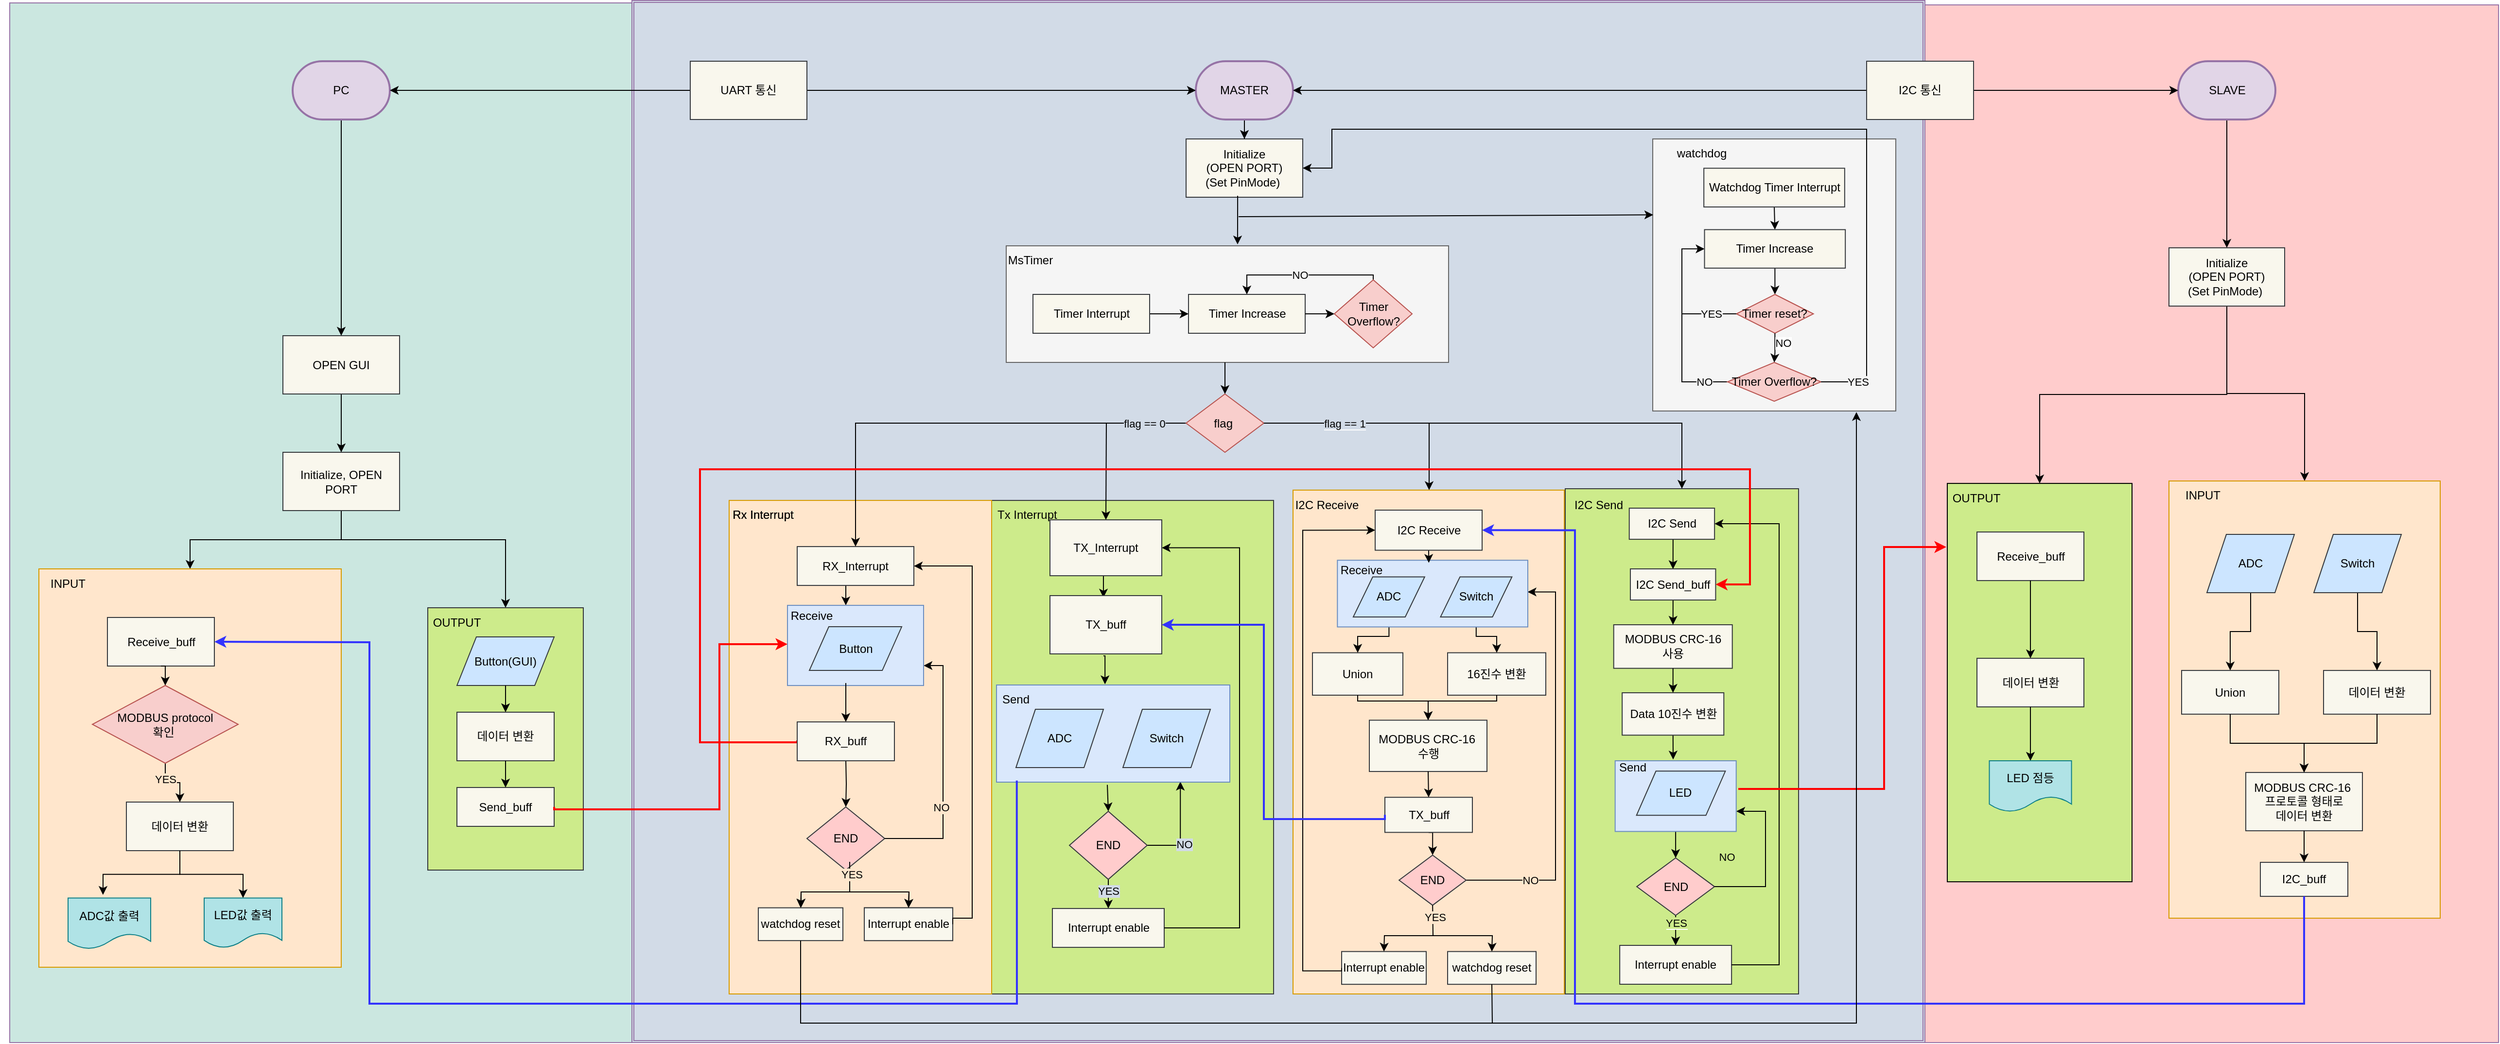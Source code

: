 <mxfile version="21.2.1" type="device">
  <diagram name="페이지-1" id="ZwGF6ZlMhpeo45rsadKt">
    <mxGraphModel dx="4094" dy="2576" grid="1" gridSize="10" guides="1" tooltips="1" connect="1" arrows="1" fold="1" page="1" pageScale="1" pageWidth="827" pageHeight="1169" math="0" shadow="0">
      <root>
        <mxCell id="0" />
        <mxCell id="1" parent="0" />
        <mxCell id="f1HlEf__6IlxcF7phjeX-104" value="" style="shape=ext;double=1;rounded=0;whiteSpace=wrap;html=1;fillColor=#D2DBE7;strokeColor=#9673a6;" parent="1" vertex="1">
          <mxGeometry x="-290" y="-342.5" width="1330" height="1072.5" as="geometry" />
        </mxCell>
        <mxCell id="kf9Kc_V3g3IdQbujQbts-17" value="" style="rounded=0;whiteSpace=wrap;html=1;fillColor=#cdeb8b;strokeColor=#36393d;" parent="1" vertex="1">
          <mxGeometry x="80" y="172.04" width="290" height="507.96" as="geometry" />
        </mxCell>
        <mxCell id="kf9Kc_V3g3IdQbujQbts-15" value="" style="rounded=0;whiteSpace=wrap;html=1;fillColor=#ffe6cc;strokeColor=#d79b00;" parent="1" vertex="1">
          <mxGeometry x="-190" y="172.04" width="270" height="507.96" as="geometry" />
        </mxCell>
        <mxCell id="f1HlEf__6IlxcF7phjeX-78" value="" style="rounded=0;whiteSpace=wrap;html=1;fillColor=#FFCCCC;strokeColor=#9673a6;" parent="1" vertex="1">
          <mxGeometry x="1040" y="-337.96" width="590" height="1067.96" as="geometry" />
        </mxCell>
        <mxCell id="1glshwVwyARpWJLmnn8l-3" value="Initialize&lt;br style=&quot;border-color: var(--border-color);&quot;&gt;(OPEN PORT)&lt;br style=&quot;border-color: var(--border-color);&quot;&gt;(Set PinMode)&amp;nbsp;" style="rounded=0;whiteSpace=wrap;html=1;fillColor=#f9f7ed;strokeColor=#36393d;" parent="1" vertex="1">
          <mxGeometry x="280" y="-200" width="120" height="60" as="geometry" />
        </mxCell>
        <mxCell id="1glshwVwyARpWJLmnn8l-60" style="edgeStyle=orthogonalEdgeStyle;rounded=0;orthogonalLoop=1;jettySize=auto;html=1;exitX=0.5;exitY=1;exitDx=0;exitDy=0;entryX=0.5;entryY=0;entryDx=0;entryDy=0;" parent="1" source="1glshwVwyARpWJLmnn8l-30" edge="1">
          <mxGeometry relative="1" as="geometry">
            <mxPoint x="195" y="272.04" as="targetPoint" />
          </mxGeometry>
        </mxCell>
        <mxCell id="1glshwVwyARpWJLmnn8l-30" value="TX_Interrupt" style="rounded=0;whiteSpace=wrap;html=1;fillColor=#f9f7ed;strokeColor=#36393d;" parent="1" vertex="1">
          <mxGeometry x="140" y="192.04" width="115" height="57.5" as="geometry" />
        </mxCell>
        <mxCell id="f1HlEf__6IlxcF7phjeX-30" style="edgeStyle=orthogonalEdgeStyle;rounded=0;orthogonalLoop=1;jettySize=auto;html=1;exitX=0.5;exitY=1;exitDx=0;exitDy=0;entryX=0.465;entryY=-0.008;entryDx=0;entryDy=0;entryPerimeter=0;" parent="1" target="f1HlEf__6IlxcF7phjeX-10" edge="1">
          <mxGeometry relative="1" as="geometry">
            <mxPoint x="195" y="332.04" as="sourcePoint" />
            <Array as="points">
              <mxPoint x="197" y="332" />
            </Array>
          </mxGeometry>
        </mxCell>
        <mxCell id="f1HlEf__6IlxcF7phjeX-83" style="edgeStyle=orthogonalEdgeStyle;rounded=0;orthogonalLoop=1;jettySize=auto;html=1;exitX=0.5;exitY=1;exitDx=0;exitDy=0;entryX=0.5;entryY=0;entryDx=0;entryDy=0;" parent="1" source="1glshwVwyARpWJLmnn8l-38" target="f1HlEf__6IlxcF7phjeX-82" edge="1">
          <mxGeometry relative="1" as="geometry" />
        </mxCell>
        <mxCell id="f1HlEf__6IlxcF7phjeX-109" value="YES" style="edgeLabel;html=1;align=center;verticalAlign=middle;resizable=0;points=[];labelBackgroundColor=#D2DBE7;" parent="f1HlEf__6IlxcF7phjeX-83" vertex="1" connectable="0">
          <mxGeometry x="-0.202" relative="1" as="geometry">
            <mxPoint as="offset" />
          </mxGeometry>
        </mxCell>
        <mxCell id="f1HlEf__6IlxcF7phjeX-105" style="edgeStyle=orthogonalEdgeStyle;rounded=0;orthogonalLoop=1;jettySize=auto;html=1;exitX=1;exitY=0.5;exitDx=0;exitDy=0;entryX=0.788;entryY=0.995;entryDx=0;entryDy=0;entryPerimeter=0;" parent="1" source="1glshwVwyARpWJLmnn8l-38" target="f1HlEf__6IlxcF7phjeX-10" edge="1">
          <mxGeometry relative="1" as="geometry">
            <Array as="points">
              <mxPoint x="274" y="527" />
            </Array>
          </mxGeometry>
        </mxCell>
        <mxCell id="f1HlEf__6IlxcF7phjeX-106" value="NO" style="edgeLabel;html=1;align=center;verticalAlign=middle;resizable=0;points=[];labelBackgroundColor=#D2DBE7;" parent="f1HlEf__6IlxcF7phjeX-105" vertex="1" connectable="0">
          <mxGeometry x="-0.222" y="-4" relative="1" as="geometry">
            <mxPoint y="3" as="offset" />
          </mxGeometry>
        </mxCell>
        <mxCell id="1glshwVwyARpWJLmnn8l-38" value="END" style="rhombus;whiteSpace=wrap;html=1;fillColor=#ffcccc;strokeColor=#36393d;" parent="1" vertex="1">
          <mxGeometry x="160" y="492.04" width="80" height="70" as="geometry" />
        </mxCell>
        <mxCell id="0pEK2wuluWOF_c6K8Uz9-105" style="edgeStyle=orthogonalEdgeStyle;rounded=0;orthogonalLoop=1;jettySize=auto;html=1;exitX=0.5;exitY=1;exitDx=0;exitDy=0;entryX=0.5;entryY=0;entryDx=0;entryDy=0;strokeWidth=1;" parent="1" source="1glshwVwyARpWJLmnn8l-41" target="0pEK2wuluWOF_c6K8Uz9-21" edge="1">
          <mxGeometry relative="1" as="geometry">
            <Array as="points">
              <mxPoint x="1350" y="63.04" />
              <mxPoint x="1158" y="63.04" />
            </Array>
          </mxGeometry>
        </mxCell>
        <mxCell id="0pEK2wuluWOF_c6K8Uz9-106" style="edgeStyle=orthogonalEdgeStyle;rounded=0;orthogonalLoop=1;jettySize=auto;html=1;exitX=0.5;exitY=1;exitDx=0;exitDy=0;entryX=0.5;entryY=0;entryDx=0;entryDy=0;strokeWidth=1;" parent="1" source="1glshwVwyARpWJLmnn8l-41" target="0pEK2wuluWOF_c6K8Uz9-73" edge="1">
          <mxGeometry relative="1" as="geometry">
            <Array as="points">
              <mxPoint x="1350" y="62.04" />
              <mxPoint x="1430" y="62.04" />
            </Array>
          </mxGeometry>
        </mxCell>
        <mxCell id="1glshwVwyARpWJLmnn8l-41" value="Initialize &lt;br&gt;(OPEN PORT)&lt;br&gt;(Set PinMode)&amp;nbsp;" style="rounded=0;whiteSpace=wrap;html=1;fillColor=#f9f7ed;strokeColor=#36393d;" parent="1" vertex="1">
          <mxGeometry x="1291" y="-87.96" width="119" height="60" as="geometry" />
        </mxCell>
        <mxCell id="f1HlEf__6IlxcF7phjeX-54" style="edgeStyle=orthogonalEdgeStyle;rounded=0;orthogonalLoop=1;jettySize=auto;html=1;exitX=0.5;exitY=1;exitDx=0;exitDy=0;" parent="1" source="1glshwVwyARpWJLmnn8l-63" edge="1">
          <mxGeometry relative="1" as="geometry">
            <mxPoint x="-70" y="280" as="targetPoint" />
          </mxGeometry>
        </mxCell>
        <mxCell id="1glshwVwyARpWJLmnn8l-63" value="RX_Interrupt" style="rounded=0;whiteSpace=wrap;html=1;fillColor=#f9f7ed;strokeColor=#36393d;" parent="1" vertex="1">
          <mxGeometry x="-120" y="219.54" width="120" height="40" as="geometry" />
        </mxCell>
        <mxCell id="f1HlEf__6IlxcF7phjeX-25" style="edgeStyle=orthogonalEdgeStyle;rounded=0;orthogonalLoop=1;jettySize=auto;html=1;exitX=0.5;exitY=1;exitDx=0;exitDy=0;exitPerimeter=0;" parent="1" source="f1HlEf__6IlxcF7phjeX-3" target="1glshwVwyARpWJLmnn8l-3" edge="1">
          <mxGeometry relative="1" as="geometry">
            <mxPoint x="340" y="-202.5" as="targetPoint" />
          </mxGeometry>
        </mxCell>
        <mxCell id="f1HlEf__6IlxcF7phjeX-3" value="MASTER" style="strokeWidth=2;html=1;shape=mxgraph.flowchart.terminator;whiteSpace=wrap;fillColor=#e1d5e7;strokeColor=#9673a6;" parent="1" vertex="1">
          <mxGeometry x="290" y="-280" width="100" height="60" as="geometry" />
        </mxCell>
        <mxCell id="f1HlEf__6IlxcF7phjeX-23" style="edgeStyle=orthogonalEdgeStyle;rounded=0;orthogonalLoop=1;jettySize=auto;html=1;exitX=0.5;exitY=1;exitDx=0;exitDy=0;exitPerimeter=0;" parent="1" source="f1HlEf__6IlxcF7phjeX-4" target="1glshwVwyARpWJLmnn8l-41" edge="1">
          <mxGeometry relative="1" as="geometry">
            <mxPoint x="1351" y="2.04" as="targetPoint" />
          </mxGeometry>
        </mxCell>
        <mxCell id="f1HlEf__6IlxcF7phjeX-4" value="SLAVE" style="strokeWidth=2;html=1;shape=mxgraph.flowchart.terminator;whiteSpace=wrap;fillColor=#e1d5e7;strokeColor=#9673a6;" parent="1" vertex="1">
          <mxGeometry x="1300.5" y="-280" width="100" height="60" as="geometry" />
        </mxCell>
        <mxCell id="f1HlEf__6IlxcF7phjeX-28" style="edgeStyle=orthogonalEdgeStyle;rounded=0;orthogonalLoop=1;jettySize=auto;html=1;exitX=1;exitY=0.5;exitDx=0;exitDy=0;entryX=0;entryY=0.5;entryDx=0;entryDy=0;entryPerimeter=0;" parent="1" source="f1HlEf__6IlxcF7phjeX-27" target="f1HlEf__6IlxcF7phjeX-4" edge="1">
          <mxGeometry relative="1" as="geometry" />
        </mxCell>
        <mxCell id="f1HlEf__6IlxcF7phjeX-29" style="edgeStyle=orthogonalEdgeStyle;rounded=0;orthogonalLoop=1;jettySize=auto;html=1;exitX=0;exitY=0.5;exitDx=0;exitDy=0;entryX=1;entryY=0.5;entryDx=0;entryDy=0;entryPerimeter=0;" parent="1" source="f1HlEf__6IlxcF7phjeX-27" target="f1HlEf__6IlxcF7phjeX-3" edge="1">
          <mxGeometry relative="1" as="geometry" />
        </mxCell>
        <mxCell id="f1HlEf__6IlxcF7phjeX-27" value="I2C 통신" style="rounded=0;whiteSpace=wrap;html=1;fillColor=#f9f7ed;strokeColor=#36393d;" parent="1" vertex="1">
          <mxGeometry x="980" y="-280" width="110" height="60" as="geometry" />
        </mxCell>
        <mxCell id="f1HlEf__6IlxcF7phjeX-31" value="" style="endArrow=classic;html=1;rounded=0;entryX=0.5;entryY=0;entryDx=0;entryDy=0;exitX=0.475;exitY=1.027;exitDx=0;exitDy=0;exitPerimeter=0;" parent="1" source="f1HlEf__6IlxcF7phjeX-10" target="1glshwVwyARpWJLmnn8l-38" edge="1">
          <mxGeometry width="50" height="50" relative="1" as="geometry">
            <mxPoint x="-65" y="282.04" as="sourcePoint" />
            <mxPoint x="-15" y="232.04" as="targetPoint" />
          </mxGeometry>
        </mxCell>
        <mxCell id="f1HlEf__6IlxcF7phjeX-49" value="" style="group" parent="1" vertex="1" connectable="0">
          <mxGeometry x="1040" y="194.54" width="264" height="490" as="geometry" />
        </mxCell>
        <mxCell id="0pEK2wuluWOF_c6K8Uz9-20" value="" style="group" parent="f1HlEf__6IlxcF7phjeX-49" vertex="1" connectable="0">
          <mxGeometry x="-57" y="-40" width="321" height="417.5" as="geometry" />
        </mxCell>
        <mxCell id="0pEK2wuluWOF_c6K8Uz9-21" value="" style="rounded=0;whiteSpace=wrap;html=1;fillColor=#CDEB8B;strokeColor=#000000;" parent="0pEK2wuluWOF_c6K8Uz9-20" vertex="1">
          <mxGeometry x="80" width="190" height="410" as="geometry" />
        </mxCell>
        <mxCell id="0pEK2wuluWOF_c6K8Uz9-22" value="Receive_buff" style="rounded=0;whiteSpace=wrap;html=1;fillColor=#f9f7ed;strokeColor=#36393d;" parent="0pEK2wuluWOF_c6K8Uz9-20" vertex="1">
          <mxGeometry x="110.5" y="50" width="110" height="50" as="geometry" />
        </mxCell>
        <mxCell id="0pEK2wuluWOF_c6K8Uz9-23" value="데이터 변환" style="rounded=0;whiteSpace=wrap;html=1;fillColor=#f9f7ed;strokeColor=#36393d;" parent="0pEK2wuluWOF_c6K8Uz9-20" vertex="1">
          <mxGeometry x="110.5" y="180" width="110" height="50" as="geometry" />
        </mxCell>
        <mxCell id="0pEK2wuluWOF_c6K8Uz9-27" style="edgeStyle=orthogonalEdgeStyle;rounded=0;orthogonalLoop=1;jettySize=auto;html=1;exitX=0.5;exitY=1;exitDx=0;exitDy=0;entryX=0.5;entryY=0;entryDx=0;entryDy=0;" parent="0pEK2wuluWOF_c6K8Uz9-20" source="0pEK2wuluWOF_c6K8Uz9-22" target="0pEK2wuluWOF_c6K8Uz9-23" edge="1">
          <mxGeometry relative="1" as="geometry">
            <mxPoint x="170" y="120" as="targetPoint" />
          </mxGeometry>
        </mxCell>
        <mxCell id="0pEK2wuluWOF_c6K8Uz9-29" style="edgeStyle=orthogonalEdgeStyle;rounded=0;orthogonalLoop=1;jettySize=auto;html=1;exitX=0.5;exitY=1;exitDx=0;exitDy=0;entryX=0.5;entryY=0;entryDx=0;entryDy=0;" parent="0pEK2wuluWOF_c6K8Uz9-20" source="0pEK2wuluWOF_c6K8Uz9-23" target="yr6knBJ-R2vz9ehcWOlT-8" edge="1">
          <mxGeometry relative="1" as="geometry">
            <mxPoint x="165.5" y="277.5" as="targetPoint" />
          </mxGeometry>
        </mxCell>
        <mxCell id="0pEK2wuluWOF_c6K8Uz9-32" value="OUTPUT" style="text;html=1;strokeColor=none;fillColor=none;align=center;verticalAlign=middle;whiteSpace=wrap;rounded=0;" parent="0pEK2wuluWOF_c6K8Uz9-20" vertex="1">
          <mxGeometry x="80" width="60" height="30" as="geometry" />
        </mxCell>
        <mxCell id="yr6knBJ-R2vz9ehcWOlT-8" value="LED 점등" style="shape=document;whiteSpace=wrap;html=1;boundedLbl=1;fillColor=#b0e3e6;strokeColor=#0e8088;" parent="0pEK2wuluWOF_c6K8Uz9-20" vertex="1">
          <mxGeometry x="123.25" y="285.46" width="84.5" height="52.5" as="geometry" />
        </mxCell>
        <mxCell id="f1HlEf__6IlxcF7phjeX-56" style="edgeStyle=orthogonalEdgeStyle;rounded=0;orthogonalLoop=1;jettySize=auto;html=1;exitX=0.5;exitY=1;exitDx=0;exitDy=0;entryX=0.5;entryY=0;entryDx=0;entryDy=0;" parent="1" target="f1HlEf__6IlxcF7phjeX-53" edge="1">
          <mxGeometry relative="1" as="geometry">
            <mxPoint x="-70" y="438.98" as="sourcePoint" />
          </mxGeometry>
        </mxCell>
        <mxCell id="f1HlEf__6IlxcF7phjeX-53" value="END" style="rhombus;whiteSpace=wrap;html=1;fillColor=#ffcccc;strokeColor=#36393d;" parent="1" vertex="1">
          <mxGeometry x="-110" y="487.5" width="80" height="65" as="geometry" />
        </mxCell>
        <mxCell id="f1HlEf__6IlxcF7phjeX-73" value="" style="group" parent="1" vertex="1" connectable="0">
          <mxGeometry x="-110" y="292.04" width="221" height="359.04" as="geometry" />
        </mxCell>
        <mxCell id="yr6knBJ-R2vz9ehcWOlT-54" value="watchdog reset" style="rounded=0;whiteSpace=wrap;html=1;fillColor=#f9f7ed;strokeColor=#36393d;" parent="f1HlEf__6IlxcF7phjeX-73" vertex="1">
          <mxGeometry x="-50" y="299.274" width="87" height="33.766" as="geometry" />
        </mxCell>
        <mxCell id="yr6knBJ-R2vz9ehcWOlT-55" value="watchdog reset" style="rounded=0;whiteSpace=wrap;html=1;fillColor=#f9f7ed;strokeColor=#36393d;" parent="f1HlEf__6IlxcF7phjeX-73" vertex="1">
          <mxGeometry x="59" y="299.274" width="91" height="33.766" as="geometry" />
        </mxCell>
        <mxCell id="yr6knBJ-R2vz9ehcWOlT-56" value="" style="endArrow=classic;startArrow=classic;html=1;rounded=0;entryX=0.5;entryY=0;entryDx=0;entryDy=0;exitX=0.5;exitY=0;exitDx=0;exitDy=0;" parent="f1HlEf__6IlxcF7phjeX-73" source="yr6knBJ-R2vz9ehcWOlT-54" target="yr6knBJ-R2vz9ehcWOlT-55" edge="1">
          <mxGeometry width="50" height="50" relative="1" as="geometry">
            <mxPoint x="-490" y="-7.04" as="sourcePoint" />
            <mxPoint x="-440" y="-57.04" as="targetPoint" />
            <Array as="points">
              <mxPoint x="-6" y="282.96" />
              <mxPoint x="105" y="282.96" />
            </Array>
          </mxGeometry>
        </mxCell>
        <mxCell id="yr6knBJ-R2vz9ehcWOlT-57" value="" style="endArrow=none;html=1;rounded=0;exitX=0.5;exitY=1;exitDx=0;exitDy=0;" parent="f1HlEf__6IlxcF7phjeX-73" edge="1">
          <mxGeometry width="50" height="50" relative="1" as="geometry">
            <mxPoint x="44" y="251.96" as="sourcePoint" />
            <mxPoint x="44" y="282.96" as="targetPoint" />
          </mxGeometry>
        </mxCell>
        <mxCell id="yr6knBJ-R2vz9ehcWOlT-58" value="YES" style="edgeLabel;html=1;align=center;verticalAlign=middle;resizable=0;points=[];labelBackgroundColor=#FFE6CC;" parent="yr6knBJ-R2vz9ehcWOlT-57" vertex="1" connectable="0">
          <mxGeometry x="0.321" y="3" relative="1" as="geometry">
            <mxPoint x="-1" y="-8" as="offset" />
          </mxGeometry>
        </mxCell>
        <mxCell id="yr6knBJ-R2vz9ehcWOlT-64" style="edgeStyle=orthogonalEdgeStyle;rounded=0;orthogonalLoop=1;jettySize=auto;html=1;exitX=1;exitY=0.5;exitDx=0;exitDy=0;" parent="f1HlEf__6IlxcF7phjeX-73" source="f1HlEf__6IlxcF7phjeX-53" edge="1">
          <mxGeometry relative="1" as="geometry">
            <Array as="points">
              <mxPoint x="140" y="228" />
              <mxPoint x="140" y="50" />
            </Array>
            <mxPoint x="120" y="50" as="targetPoint" />
            <mxPoint x="92.5" y="212.5" as="sourcePoint" />
          </mxGeometry>
        </mxCell>
        <mxCell id="yr6knBJ-R2vz9ehcWOlT-65" value="NO" style="edgeLabel;html=1;align=center;verticalAlign=middle;resizable=0;points=[];labelBackgroundColor=#FFE6CC;" parent="yr6knBJ-R2vz9ehcWOlT-64" vertex="1" connectable="0">
          <mxGeometry x="-0.286" y="2" relative="1" as="geometry">
            <mxPoint as="offset" />
          </mxGeometry>
        </mxCell>
        <mxCell id="yr6knBJ-R2vz9ehcWOlT-70" value="Interrupt enable" style="rounded=0;whiteSpace=wrap;html=1;fillColor=#f9f7ed;strokeColor=#36393d;" parent="f1HlEf__6IlxcF7phjeX-73" vertex="1">
          <mxGeometry x="59" y="299.274" width="91" height="33.766" as="geometry" />
        </mxCell>
        <mxCell id="yr6knBJ-R2vz9ehcWOlT-71" value="" style="endArrow=classic;startArrow=classic;html=1;rounded=0;entryX=0.5;entryY=0;entryDx=0;entryDy=0;exitX=0.5;exitY=0;exitDx=0;exitDy=0;" parent="f1HlEf__6IlxcF7phjeX-73" target="yr6knBJ-R2vz9ehcWOlT-70" edge="1">
          <mxGeometry width="50" height="50" relative="1" as="geometry">
            <mxPoint x="-6" y="299.0" as="sourcePoint" />
            <mxPoint x="-440" y="-57.04" as="targetPoint" />
            <Array as="points">
              <mxPoint x="-6" y="282.96" />
              <mxPoint x="105" y="282.96" />
            </Array>
          </mxGeometry>
        </mxCell>
        <mxCell id="yr6knBJ-R2vz9ehcWOlT-72" value="" style="endArrow=none;html=1;rounded=0;exitX=0.5;exitY=1;exitDx=0;exitDy=0;" parent="f1HlEf__6IlxcF7phjeX-73" edge="1">
          <mxGeometry width="50" height="50" relative="1" as="geometry">
            <mxPoint x="44" y="251.96" as="sourcePoint" />
            <mxPoint x="44" y="282.96" as="targetPoint" />
          </mxGeometry>
        </mxCell>
        <mxCell id="yr6knBJ-R2vz9ehcWOlT-73" value="YES" style="edgeLabel;html=1;align=center;verticalAlign=middle;resizable=0;points=[];labelBackgroundColor=#FFE6CC;" parent="yr6knBJ-R2vz9ehcWOlT-72" vertex="1" connectable="0">
          <mxGeometry x="0.321" y="3" relative="1" as="geometry">
            <mxPoint x="-1" y="-8" as="offset" />
          </mxGeometry>
        </mxCell>
        <mxCell id="yr6knBJ-R2vz9ehcWOlT-74" style="edgeStyle=orthogonalEdgeStyle;rounded=0;orthogonalLoop=1;jettySize=auto;html=1;exitX=1;exitY=0.5;exitDx=0;exitDy=0;entryX=1;entryY=0.5;entryDx=0;entryDy=0;" parent="f1HlEf__6IlxcF7phjeX-73" source="yr6knBJ-R2vz9ehcWOlT-70" edge="1">
          <mxGeometry relative="1" as="geometry">
            <Array as="points">
              <mxPoint x="150" y="310" />
              <mxPoint x="170" y="310" />
              <mxPoint x="170" y="-53" />
            </Array>
            <mxPoint x="130" y="310.0" as="sourcePoint" />
            <mxPoint x="110" y="-52.5" as="targetPoint" />
          </mxGeometry>
        </mxCell>
        <mxCell id="yr6knBJ-R2vz9ehcWOlT-75" value="Rx Interrupt" style="text;html=1;strokeColor=none;fillColor=none;align=center;verticalAlign=middle;whiteSpace=wrap;rounded=0;" parent="f1HlEf__6IlxcF7phjeX-73" vertex="1">
          <mxGeometry x="-80" y="-120.0" width="70" height="30" as="geometry" />
        </mxCell>
        <mxCell id="yr6knBJ-R2vz9ehcWOlT-77" value="" style="group" parent="f1HlEf__6IlxcF7phjeX-73" vertex="1" connectable="0">
          <mxGeometry x="-20" y="-12.04" width="140" height="82.54" as="geometry" />
        </mxCell>
        <mxCell id="f1HlEf__6IlxcF7phjeX-72" value="" style="group;fillColor=#dae8fc;strokeColor=#6c8ebf;container=0;" parent="yr6knBJ-R2vz9ehcWOlT-77" vertex="1" connectable="0">
          <mxGeometry y="0.04" width="140" height="82.5" as="geometry" />
        </mxCell>
        <mxCell id="f1HlEf__6IlxcF7phjeX-51" value="Button" style="shape=parallelogram;perimeter=parallelogramPerimeter;whiteSpace=wrap;html=1;fixedSize=1;fillColor=#cce5ff;strokeColor=#36393d;" parent="yr6knBJ-R2vz9ehcWOlT-77" vertex="1">
          <mxGeometry x="22.5" y="22.04" width="95" height="45" as="geometry" />
        </mxCell>
        <mxCell id="f1HlEf__6IlxcF7phjeX-71" value="Receive" style="text;html=1;strokeColor=none;fillColor=none;align=center;verticalAlign=middle;whiteSpace=wrap;rounded=0;" parent="yr6knBJ-R2vz9ehcWOlT-77" vertex="1">
          <mxGeometry width="50" height="22.04" as="geometry" />
        </mxCell>
        <mxCell id="f1HlEf__6IlxcF7phjeX-75" value="" style="group" parent="1" vertex="1" connectable="0">
          <mxGeometry x="75" y="362.04" width="250" height="100" as="geometry" />
        </mxCell>
        <mxCell id="f1HlEf__6IlxcF7phjeX-10" value="" style="verticalLabelPosition=bottom;verticalAlign=top;html=1;shape=mxgraph.basic.rect;fillColor2=none;strokeWidth=1;size=20;indent=5;container=0;fillColor=#dae8fc;strokeColor=#6c8ebf;" parent="f1HlEf__6IlxcF7phjeX-75" vertex="1">
          <mxGeometry x="10" width="240" height="100" as="geometry" />
        </mxCell>
        <mxCell id="1glshwVwyARpWJLmnn8l-36" value="ADC" style="shape=parallelogram;perimeter=parallelogramPerimeter;whiteSpace=wrap;html=1;fixedSize=1;fillColor=#cce5ff;strokeColor=#36393d;container=0;" parent="f1HlEf__6IlxcF7phjeX-75" vertex="1">
          <mxGeometry x="30" y="25" width="90" height="60" as="geometry" />
        </mxCell>
        <mxCell id="1glshwVwyARpWJLmnn8l-37" value="Switch" style="shape=parallelogram;perimeter=parallelogramPerimeter;whiteSpace=wrap;html=1;fixedSize=1;fillColor=#cce5ff;strokeColor=#36393d;container=0;" parent="f1HlEf__6IlxcF7phjeX-75" vertex="1">
          <mxGeometry x="140" y="25" width="90" height="60" as="geometry" />
        </mxCell>
        <mxCell id="f1HlEf__6IlxcF7phjeX-11" value="Send" style="text;html=1;strokeColor=none;fillColor=none;align=center;verticalAlign=middle;whiteSpace=wrap;rounded=0;container=0;" parent="f1HlEf__6IlxcF7phjeX-75" vertex="1">
          <mxGeometry width="60" height="30" as="geometry" />
        </mxCell>
        <mxCell id="f1HlEf__6IlxcF7phjeX-82" value="Interrupt enable" style="rounded=0;whiteSpace=wrap;html=1;fillColor=#f9f7ed;strokeColor=#36393d;" parent="1" vertex="1">
          <mxGeometry x="142.5" y="592.04" width="115" height="40" as="geometry" />
        </mxCell>
        <mxCell id="f1HlEf__6IlxcF7phjeX-84" style="edgeStyle=orthogonalEdgeStyle;rounded=0;orthogonalLoop=1;jettySize=auto;html=1;exitX=1;exitY=0.5;exitDx=0;exitDy=0;entryX=1;entryY=0.5;entryDx=0;entryDy=0;" parent="1" source="f1HlEf__6IlxcF7phjeX-82" target="1glshwVwyARpWJLmnn8l-30" edge="1">
          <mxGeometry relative="1" as="geometry">
            <Array as="points">
              <mxPoint x="335" y="612.04" />
              <mxPoint x="335" y="220.04" />
            </Array>
          </mxGeometry>
        </mxCell>
        <mxCell id="BFoAyvisKUFXEgnlOEMM-1" value="" style="rounded=0;whiteSpace=wrap;html=1;fillColor=#CBE7E0;strokeColor=#9673a6;" parent="1" vertex="1">
          <mxGeometry x="-930" y="-340" width="640" height="1070" as="geometry" />
        </mxCell>
        <mxCell id="BFoAyvisKUFXEgnlOEMM-2" style="edgeStyle=orthogonalEdgeStyle;rounded=0;orthogonalLoop=1;jettySize=auto;html=1;exitX=0.5;exitY=1;exitDx=0;exitDy=0;entryX=0.5;entryY=0;entryDx=0;entryDy=0;" parent="1" source="BFoAyvisKUFXEgnlOEMM-4" target="BFoAyvisKUFXEgnlOEMM-10" edge="1">
          <mxGeometry relative="1" as="geometry" />
        </mxCell>
        <mxCell id="BFoAyvisKUFXEgnlOEMM-3" style="edgeStyle=orthogonalEdgeStyle;rounded=0;orthogonalLoop=1;jettySize=auto;html=1;exitX=0.5;exitY=1;exitDx=0;exitDy=0;entryX=0.5;entryY=0;entryDx=0;entryDy=0;" parent="1" source="BFoAyvisKUFXEgnlOEMM-4" target="BFoAyvisKUFXEgnlOEMM-23" edge="1">
          <mxGeometry relative="1" as="geometry">
            <Array as="points">
              <mxPoint x="-619" y="212.5" />
              <mxPoint x="-450" y="212.5" />
            </Array>
          </mxGeometry>
        </mxCell>
        <mxCell id="BFoAyvisKUFXEgnlOEMM-4" value="Initialize, OPEN PORT" style="rounded=0;whiteSpace=wrap;html=1;fillColor=#f9f7ed;strokeColor=#36393d;" parent="1" vertex="1">
          <mxGeometry x="-649" y="122.5" width="120" height="60" as="geometry" />
        </mxCell>
        <mxCell id="BFoAyvisKUFXEgnlOEMM-5" style="edgeStyle=orthogonalEdgeStyle;rounded=0;orthogonalLoop=1;jettySize=auto;html=1;exitX=0.5;exitY=1;exitDx=0;exitDy=0;entryX=0.5;entryY=0;entryDx=0;entryDy=0;" parent="1" source="BFoAyvisKUFXEgnlOEMM-6" target="BFoAyvisKUFXEgnlOEMM-4" edge="1">
          <mxGeometry relative="1" as="geometry" />
        </mxCell>
        <mxCell id="BFoAyvisKUFXEgnlOEMM-6" value="OPEN GUI" style="rounded=0;whiteSpace=wrap;html=1;fillColor=#f9f7ed;strokeColor=#36393d;" parent="1" vertex="1">
          <mxGeometry x="-649" y="2.5" width="120" height="60" as="geometry" />
        </mxCell>
        <mxCell id="BFoAyvisKUFXEgnlOEMM-7" style="edgeStyle=orthogonalEdgeStyle;rounded=0;orthogonalLoop=1;jettySize=auto;html=1;exitX=0.5;exitY=1;exitDx=0;exitDy=0;exitPerimeter=0;entryX=0.5;entryY=0;entryDx=0;entryDy=0;" parent="1" source="BFoAyvisKUFXEgnlOEMM-8" target="BFoAyvisKUFXEgnlOEMM-6" edge="1">
          <mxGeometry relative="1" as="geometry" />
        </mxCell>
        <mxCell id="BFoAyvisKUFXEgnlOEMM-8" value="PC" style="strokeWidth=2;html=1;shape=mxgraph.flowchart.terminator;whiteSpace=wrap;fillColor=#e1d5e7;strokeColor=#9673a6;" parent="1" vertex="1">
          <mxGeometry x="-639" y="-280" width="100" height="60" as="geometry" />
        </mxCell>
        <mxCell id="BFoAyvisKUFXEgnlOEMM-9" value="" style="group" parent="1" vertex="1" connectable="0">
          <mxGeometry x="-940" y="242.5" width="400" height="447.5" as="geometry" />
        </mxCell>
        <mxCell id="0pEK2wuluWOF_c6K8Uz9-107" value="" style="group" parent="BFoAyvisKUFXEgnlOEMM-9" vertex="1" connectable="0">
          <mxGeometry x="40" width="360" height="447.5" as="geometry" />
        </mxCell>
        <mxCell id="BFoAyvisKUFXEgnlOEMM-10" value="" style="rounded=0;whiteSpace=wrap;html=1;fillColor=#ffe6cc;strokeColor=#d79b00;" parent="0pEK2wuluWOF_c6K8Uz9-107" vertex="1">
          <mxGeometry width="311" height="410" as="geometry" />
        </mxCell>
        <mxCell id="BFoAyvisKUFXEgnlOEMM-11" value="Receive_buff" style="rounded=0;whiteSpace=wrap;html=1;fillColor=#f9f7ed;strokeColor=#36393d;" parent="0pEK2wuluWOF_c6K8Uz9-107" vertex="1">
          <mxGeometry x="70.5" y="50" width="110" height="50" as="geometry" />
        </mxCell>
        <mxCell id="BFoAyvisKUFXEgnlOEMM-12" value="데이터 변환" style="rounded=0;whiteSpace=wrap;html=1;fillColor=#f9f7ed;strokeColor=#36393d;" parent="0pEK2wuluWOF_c6K8Uz9-107" vertex="1">
          <mxGeometry x="90" y="240" width="110" height="50" as="geometry" />
        </mxCell>
        <mxCell id="BFoAyvisKUFXEgnlOEMM-13" style="edgeStyle=orthogonalEdgeStyle;rounded=0;orthogonalLoop=1;jettySize=auto;html=1;exitX=0.5;exitY=1;exitDx=0;exitDy=0;entryX=0.5;entryY=0;entryDx=0;entryDy=0;" parent="0pEK2wuluWOF_c6K8Uz9-107" source="BFoAyvisKUFXEgnlOEMM-15" target="BFoAyvisKUFXEgnlOEMM-12" edge="1">
          <mxGeometry relative="1" as="geometry" />
        </mxCell>
        <mxCell id="BFoAyvisKUFXEgnlOEMM-14" value="YES" style="edgeLabel;html=1;align=center;verticalAlign=middle;resizable=0;points=[];labelBackgroundColor=#FFE6CC;" parent="BFoAyvisKUFXEgnlOEMM-13" vertex="1" connectable="0">
          <mxGeometry x="-0.269" y="4" relative="1" as="geometry">
            <mxPoint as="offset" />
          </mxGeometry>
        </mxCell>
        <mxCell id="BFoAyvisKUFXEgnlOEMM-15" value="MODBUS protocol &lt;br&gt;확인&amp;nbsp;" style="rhombus;whiteSpace=wrap;html=1;fillColor=#f8cecc;strokeColor=#b85450;" parent="0pEK2wuluWOF_c6K8Uz9-107" vertex="1">
          <mxGeometry x="55" y="120" width="150" height="80" as="geometry" />
        </mxCell>
        <mxCell id="BFoAyvisKUFXEgnlOEMM-16" style="edgeStyle=orthogonalEdgeStyle;rounded=0;orthogonalLoop=1;jettySize=auto;html=1;exitX=0.5;exitY=1;exitDx=0;exitDy=0;entryX=0.5;entryY=0;entryDx=0;entryDy=0;" parent="0pEK2wuluWOF_c6K8Uz9-107" source="BFoAyvisKUFXEgnlOEMM-11" target="BFoAyvisKUFXEgnlOEMM-15" edge="1">
          <mxGeometry relative="1" as="geometry" />
        </mxCell>
        <mxCell id="BFoAyvisKUFXEgnlOEMM-18" style="edgeStyle=orthogonalEdgeStyle;rounded=0;orthogonalLoop=1;jettySize=auto;html=1;exitX=0.5;exitY=1;exitDx=0;exitDy=0;entryX=0.423;entryY=-0.062;entryDx=0;entryDy=0;entryPerimeter=0;" parent="0pEK2wuluWOF_c6K8Uz9-107" source="BFoAyvisKUFXEgnlOEMM-12" target="yr6knBJ-R2vz9ehcWOlT-4" edge="1">
          <mxGeometry relative="1" as="geometry">
            <mxPoint x="70" y="337.5" as="targetPoint" />
          </mxGeometry>
        </mxCell>
        <mxCell id="BFoAyvisKUFXEgnlOEMM-20" style="edgeStyle=orthogonalEdgeStyle;rounded=0;orthogonalLoop=1;jettySize=auto;html=1;exitX=0.5;exitY=1;exitDx=0;exitDy=0;entryX=0.5;entryY=0;entryDx=0;entryDy=0;" parent="0pEK2wuluWOF_c6K8Uz9-107" source="BFoAyvisKUFXEgnlOEMM-12" target="yr6knBJ-R2vz9ehcWOlT-6" edge="1">
          <mxGeometry relative="1" as="geometry">
            <mxPoint x="205" y="340" as="targetPoint" />
          </mxGeometry>
        </mxCell>
        <mxCell id="BFoAyvisKUFXEgnlOEMM-21" value="INPUT" style="text;html=1;strokeColor=none;fillColor=none;align=center;verticalAlign=middle;whiteSpace=wrap;rounded=0;" parent="0pEK2wuluWOF_c6K8Uz9-107" vertex="1">
          <mxGeometry width="60" height="30" as="geometry" />
        </mxCell>
        <mxCell id="yr6knBJ-R2vz9ehcWOlT-4" value="ADC값 출력" style="shape=document;whiteSpace=wrap;html=1;boundedLbl=1;fillColor=#b0e3e6;strokeColor=#0e8088;" parent="0pEK2wuluWOF_c6K8Uz9-107" vertex="1">
          <mxGeometry x="30" y="338.75" width="85" height="52.5" as="geometry" />
        </mxCell>
        <mxCell id="yr6knBJ-R2vz9ehcWOlT-6" value="LED값 출력" style="shape=document;whiteSpace=wrap;html=1;boundedLbl=1;fillColor=#b0e3e6;strokeColor=#0e8088;" parent="0pEK2wuluWOF_c6K8Uz9-107" vertex="1">
          <mxGeometry x="170" y="338.75" width="80" height="51.25" as="geometry" />
        </mxCell>
        <mxCell id="BFoAyvisKUFXEgnlOEMM-22" value="" style="group" parent="1" vertex="1" connectable="0">
          <mxGeometry x="-500" y="282.5" width="160" height="270" as="geometry" />
        </mxCell>
        <mxCell id="BFoAyvisKUFXEgnlOEMM-23" value="" style="rounded=0;whiteSpace=wrap;html=1;fillColor=#cdeb8b;strokeColor=#36393d;" parent="BFoAyvisKUFXEgnlOEMM-22" vertex="1">
          <mxGeometry width="160" height="270" as="geometry" />
        </mxCell>
        <mxCell id="BFoAyvisKUFXEgnlOEMM-24" value="Button(GUI)" style="shape=parallelogram;perimeter=parallelogramPerimeter;whiteSpace=wrap;html=1;fixedSize=1;fillColor=#cce5ff;strokeColor=#36393d;" parent="BFoAyvisKUFXEgnlOEMM-22" vertex="1">
          <mxGeometry x="30" y="30" width="100" height="50" as="geometry" />
        </mxCell>
        <mxCell id="BFoAyvisKUFXEgnlOEMM-25" value="데이터 변환" style="rounded=0;whiteSpace=wrap;html=1;fillColor=#f9f7ed;strokeColor=#36393d;" parent="BFoAyvisKUFXEgnlOEMM-22" vertex="1">
          <mxGeometry x="30" y="107.5" width="100" height="50" as="geometry" />
        </mxCell>
        <mxCell id="BFoAyvisKUFXEgnlOEMM-26" style="edgeStyle=orthogonalEdgeStyle;rounded=0;orthogonalLoop=1;jettySize=auto;html=1;exitX=0.5;exitY=1;exitDx=0;exitDy=0;entryX=0.5;entryY=0;entryDx=0;entryDy=0;" parent="BFoAyvisKUFXEgnlOEMM-22" source="BFoAyvisKUFXEgnlOEMM-24" target="BFoAyvisKUFXEgnlOEMM-25" edge="1">
          <mxGeometry relative="1" as="geometry" />
        </mxCell>
        <mxCell id="BFoAyvisKUFXEgnlOEMM-27" value="Send_buff" style="rounded=0;whiteSpace=wrap;html=1;fillColor=#f9f7ed;strokeColor=#36393d;" parent="BFoAyvisKUFXEgnlOEMM-22" vertex="1">
          <mxGeometry x="30" y="185" width="100" height="40" as="geometry" />
        </mxCell>
        <mxCell id="BFoAyvisKUFXEgnlOEMM-28" style="edgeStyle=orthogonalEdgeStyle;rounded=0;orthogonalLoop=1;jettySize=auto;html=1;exitX=0.5;exitY=1;exitDx=0;exitDy=0;entryX=0.5;entryY=0;entryDx=0;entryDy=0;" parent="BFoAyvisKUFXEgnlOEMM-22" source="BFoAyvisKUFXEgnlOEMM-25" target="BFoAyvisKUFXEgnlOEMM-27" edge="1">
          <mxGeometry relative="1" as="geometry" />
        </mxCell>
        <mxCell id="BFoAyvisKUFXEgnlOEMM-29" value="OUTPUT" style="text;html=1;strokeColor=none;fillColor=none;align=center;verticalAlign=middle;whiteSpace=wrap;rounded=0;" parent="BFoAyvisKUFXEgnlOEMM-22" vertex="1">
          <mxGeometry width="60" height="30" as="geometry" />
        </mxCell>
        <mxCell id="0pEK2wuluWOF_c6K8Uz9-5" style="edgeStyle=orthogonalEdgeStyle;rounded=0;orthogonalLoop=1;jettySize=auto;html=1;exitX=1;exitY=0.5;exitDx=0;exitDy=0;entryX=0;entryY=0.5;entryDx=0;entryDy=0;entryPerimeter=0;" parent="1" source="0pEK2wuluWOF_c6K8Uz9-4" target="f1HlEf__6IlxcF7phjeX-3" edge="1">
          <mxGeometry relative="1" as="geometry" />
        </mxCell>
        <mxCell id="0pEK2wuluWOF_c6K8Uz9-6" style="edgeStyle=orthogonalEdgeStyle;rounded=0;orthogonalLoop=1;jettySize=auto;html=1;entryX=1;entryY=0.5;entryDx=0;entryDy=0;entryPerimeter=0;" parent="1" source="0pEK2wuluWOF_c6K8Uz9-4" target="BFoAyvisKUFXEgnlOEMM-8" edge="1">
          <mxGeometry relative="1" as="geometry">
            <mxPoint x="-340" y="-250" as="sourcePoint" />
          </mxGeometry>
        </mxCell>
        <mxCell id="0pEK2wuluWOF_c6K8Uz9-4" value="UART 통신" style="rounded=0;whiteSpace=wrap;html=1;fillColor=#f9f7ed;strokeColor=#36393d;" parent="1" vertex="1">
          <mxGeometry x="-230" y="-280" width="120" height="60" as="geometry" />
        </mxCell>
        <mxCell id="0pEK2wuluWOF_c6K8Uz9-33" value="" style="group" parent="1" vertex="1" connectable="0">
          <mxGeometry x="92.5" y="-90" width="455" height="120" as="geometry" />
        </mxCell>
        <mxCell id="0pEK2wuluWOF_c6K8Uz9-34" value="" style="verticalLabelPosition=bottom;verticalAlign=top;html=1;shape=mxgraph.basic.rect;fillColor2=none;strokeWidth=1;size=20;indent=5;container=0;fillColor=#f5f5f5;strokeColor=#666666;fontColor=#333333;" parent="0pEK2wuluWOF_c6K8Uz9-33" vertex="1">
          <mxGeometry x="2.5" width="455" height="120" as="geometry" />
        </mxCell>
        <mxCell id="0pEK2wuluWOF_c6K8Uz9-35" value="Timer Increase" style="rounded=0;whiteSpace=wrap;html=1;container=0;fillColor=#f9f7ed;strokeColor=#36393d;" parent="0pEK2wuluWOF_c6K8Uz9-33" vertex="1">
          <mxGeometry x="190" y="50" width="120" height="40" as="geometry" />
        </mxCell>
        <mxCell id="0pEK2wuluWOF_c6K8Uz9-36" style="edgeStyle=orthogonalEdgeStyle;rounded=0;orthogonalLoop=1;jettySize=auto;html=1;exitX=0.5;exitY=0;exitDx=0;exitDy=0;entryX=0.5;entryY=0;entryDx=0;entryDy=0;" parent="0pEK2wuluWOF_c6K8Uz9-33" source="0pEK2wuluWOF_c6K8Uz9-38" target="0pEK2wuluWOF_c6K8Uz9-35" edge="1">
          <mxGeometry relative="1" as="geometry">
            <Array as="points">
              <mxPoint x="380" y="30" />
              <mxPoint x="250" y="30" />
            </Array>
          </mxGeometry>
        </mxCell>
        <mxCell id="0pEK2wuluWOF_c6K8Uz9-37" value="NO" style="edgeLabel;html=1;align=center;verticalAlign=middle;resizable=0;points=[];container=0;labelBackgroundColor=#F5F5F5;" parent="0pEK2wuluWOF_c6K8Uz9-36" vertex="1" connectable="0">
          <mxGeometry x="-0.244" y="-3" relative="1" as="geometry">
            <mxPoint x="-22" y="3" as="offset" />
          </mxGeometry>
        </mxCell>
        <mxCell id="0pEK2wuluWOF_c6K8Uz9-38" value="Timer Overflow?" style="rhombus;whiteSpace=wrap;html=1;container=0;fillColor=#f8cecc;strokeColor=#b85450;" parent="0pEK2wuluWOF_c6K8Uz9-33" vertex="1">
          <mxGeometry x="340" y="35" width="80" height="70" as="geometry" />
        </mxCell>
        <mxCell id="0pEK2wuluWOF_c6K8Uz9-39" style="edgeStyle=orthogonalEdgeStyle;rounded=0;orthogonalLoop=1;jettySize=auto;html=1;exitX=1;exitY=0.5;exitDx=0;exitDy=0;entryX=0;entryY=0.5;entryDx=0;entryDy=0;" parent="0pEK2wuluWOF_c6K8Uz9-33" source="0pEK2wuluWOF_c6K8Uz9-35" target="0pEK2wuluWOF_c6K8Uz9-38" edge="1">
          <mxGeometry relative="1" as="geometry" />
        </mxCell>
        <mxCell id="0pEK2wuluWOF_c6K8Uz9-40" style="edgeStyle=orthogonalEdgeStyle;rounded=0;orthogonalLoop=1;jettySize=auto;html=1;exitX=1;exitY=0.5;exitDx=0;exitDy=0;entryX=0;entryY=0.5;entryDx=0;entryDy=0;" parent="0pEK2wuluWOF_c6K8Uz9-33" source="0pEK2wuluWOF_c6K8Uz9-41" target="0pEK2wuluWOF_c6K8Uz9-35" edge="1">
          <mxGeometry relative="1" as="geometry" />
        </mxCell>
        <mxCell id="0pEK2wuluWOF_c6K8Uz9-41" value="Timer Interrupt" style="rounded=0;whiteSpace=wrap;html=1;container=0;fillColor=#f9f7ed;strokeColor=#36393d;" parent="0pEK2wuluWOF_c6K8Uz9-33" vertex="1">
          <mxGeometry x="30" y="50" width="120" height="40" as="geometry" />
        </mxCell>
        <mxCell id="0pEK2wuluWOF_c6K8Uz9-42" value="MsTimer" style="text;html=1;strokeColor=none;fillColor=none;align=center;verticalAlign=middle;whiteSpace=wrap;rounded=0;container=0;" parent="0pEK2wuluWOF_c6K8Uz9-33" vertex="1">
          <mxGeometry x="2.5" width="50" height="30" as="geometry" />
        </mxCell>
        <mxCell id="0pEK2wuluWOF_c6K8Uz9-72" value="" style="group" parent="1" vertex="1" connectable="0">
          <mxGeometry x="1291" y="222.04" width="279" height="380" as="geometry" />
        </mxCell>
        <mxCell id="0pEK2wuluWOF_c6K8Uz9-73" value="" style="rounded=0;whiteSpace=wrap;html=1;fillColor=#ffe6cc;strokeColor=#d79b00;" parent="0pEK2wuluWOF_c6K8Uz9-72" vertex="1">
          <mxGeometry y="-70" width="279" height="450" as="geometry" />
        </mxCell>
        <mxCell id="0pEK2wuluWOF_c6K8Uz9-74" value="데이터 변환" style="rounded=0;whiteSpace=wrap;html=1;fillColor=#f9f7ed;strokeColor=#36393d;" parent="0pEK2wuluWOF_c6K8Uz9-72" vertex="1">
          <mxGeometry x="159" y="125" width="110" height="45" as="geometry" />
        </mxCell>
        <mxCell id="0pEK2wuluWOF_c6K8Uz9-75" value="Union" style="rounded=0;whiteSpace=wrap;html=1;fillColor=#f9f7ed;strokeColor=#36393d;" parent="0pEK2wuluWOF_c6K8Uz9-72" vertex="1">
          <mxGeometry x="13" y="125" width="100" height="45" as="geometry" />
        </mxCell>
        <mxCell id="0pEK2wuluWOF_c6K8Uz9-76" value="MODBUS CRC-16&amp;nbsp;&lt;br&gt;프로토콜 형태로&lt;br&gt;데이터 변환" style="rounded=0;whiteSpace=wrap;html=1;fillColor=#f9f7ed;strokeColor=#36393d;" parent="0pEK2wuluWOF_c6K8Uz9-72" vertex="1">
          <mxGeometry x="79" y="230" width="120" height="60" as="geometry" />
        </mxCell>
        <mxCell id="0pEK2wuluWOF_c6K8Uz9-77" style="edgeStyle=orthogonalEdgeStyle;rounded=0;orthogonalLoop=1;jettySize=auto;html=1;exitX=0.5;exitY=1;exitDx=0;exitDy=0;entryX=0.5;entryY=0;entryDx=0;entryDy=0;" parent="0pEK2wuluWOF_c6K8Uz9-72" source="0pEK2wuluWOF_c6K8Uz9-74" target="0pEK2wuluWOF_c6K8Uz9-76" edge="1">
          <mxGeometry relative="1" as="geometry" />
        </mxCell>
        <mxCell id="0pEK2wuluWOF_c6K8Uz9-78" style="edgeStyle=orthogonalEdgeStyle;rounded=0;orthogonalLoop=1;jettySize=auto;html=1;exitX=0.5;exitY=1;exitDx=0;exitDy=0;entryX=0.5;entryY=0;entryDx=0;entryDy=0;" parent="0pEK2wuluWOF_c6K8Uz9-72" source="0pEK2wuluWOF_c6K8Uz9-75" target="0pEK2wuluWOF_c6K8Uz9-76" edge="1">
          <mxGeometry relative="1" as="geometry" />
        </mxCell>
        <mxCell id="0pEK2wuluWOF_c6K8Uz9-79" value="I2C_buff" style="rounded=0;whiteSpace=wrap;html=1;fillColor=#f9f7ed;strokeColor=#36393d;" parent="0pEK2wuluWOF_c6K8Uz9-72" vertex="1">
          <mxGeometry x="94" y="322.5" width="90" height="35" as="geometry" />
        </mxCell>
        <mxCell id="0pEK2wuluWOF_c6K8Uz9-80" style="edgeStyle=orthogonalEdgeStyle;rounded=0;orthogonalLoop=1;jettySize=auto;html=1;exitX=0.5;exitY=1;exitDx=0;exitDy=0;entryX=0.5;entryY=0;entryDx=0;entryDy=0;" parent="0pEK2wuluWOF_c6K8Uz9-72" source="0pEK2wuluWOF_c6K8Uz9-76" target="0pEK2wuluWOF_c6K8Uz9-79" edge="1">
          <mxGeometry relative="1" as="geometry" />
        </mxCell>
        <mxCell id="0pEK2wuluWOF_c6K8Uz9-86" style="edgeStyle=orthogonalEdgeStyle;rounded=0;orthogonalLoop=1;jettySize=auto;html=1;entryX=0.5;entryY=0;entryDx=0;entryDy=0;" parent="0pEK2wuluWOF_c6K8Uz9-72" source="0pEK2wuluWOF_c6K8Uz9-83" target="0pEK2wuluWOF_c6K8Uz9-75" edge="1">
          <mxGeometry relative="1" as="geometry">
            <mxPoint x="64.0" y="77.5" as="sourcePoint" />
          </mxGeometry>
        </mxCell>
        <mxCell id="0pEK2wuluWOF_c6K8Uz9-87" style="edgeStyle=orthogonalEdgeStyle;rounded=0;orthogonalLoop=1;jettySize=auto;html=1;entryX=0.5;entryY=0;entryDx=0;entryDy=0;" parent="0pEK2wuluWOF_c6K8Uz9-72" source="0pEK2wuluWOF_c6K8Uz9-84" target="0pEK2wuluWOF_c6K8Uz9-74" edge="1">
          <mxGeometry relative="1" as="geometry">
            <mxPoint x="214" y="77.5" as="sourcePoint" />
          </mxGeometry>
        </mxCell>
        <mxCell id="0pEK2wuluWOF_c6K8Uz9-88" value="INPUT" style="text;html=1;strokeColor=none;fillColor=none;align=center;verticalAlign=middle;whiteSpace=wrap;rounded=0;" parent="0pEK2wuluWOF_c6K8Uz9-72" vertex="1">
          <mxGeometry y="-70" width="70" height="30" as="geometry" />
        </mxCell>
        <mxCell id="0pEK2wuluWOF_c6K8Uz9-83" value="ADC" style="shape=parallelogram;perimeter=parallelogramPerimeter;whiteSpace=wrap;html=1;fixedSize=1;fillColor=#cce5ff;strokeColor=#36393d;container=0;" parent="0pEK2wuluWOF_c6K8Uz9-72" vertex="1">
          <mxGeometry x="39" y="-15" width="90" height="60" as="geometry" />
        </mxCell>
        <mxCell id="0pEK2wuluWOF_c6K8Uz9-84" value="Switch" style="shape=parallelogram;perimeter=parallelogramPerimeter;whiteSpace=wrap;html=1;fixedSize=1;fillColor=#cce5ff;strokeColor=#36393d;container=0;" parent="0pEK2wuluWOF_c6K8Uz9-72" vertex="1">
          <mxGeometry x="149" y="-15" width="90" height="60" as="geometry" />
        </mxCell>
        <mxCell id="0pEK2wuluWOF_c6K8Uz9-112" value="" style="endArrow=classic;html=1;rounded=0;strokeWidth=2;exitX=0.087;exitY=0.983;exitDx=0;exitDy=0;exitPerimeter=0;entryX=1;entryY=0.5;entryDx=0;entryDy=0;strokeColor=#3333FF;" parent="1" source="f1HlEf__6IlxcF7phjeX-10" target="BFoAyvisKUFXEgnlOEMM-11" edge="1">
          <mxGeometry width="50" height="50" relative="1" as="geometry">
            <mxPoint x="30" y="480" as="sourcePoint" />
            <mxPoint x="80" y="430" as="targetPoint" />
            <Array as="points">
              <mxPoint x="106" y="690" />
              <mxPoint x="-560" y="690" />
              <mxPoint x="-560" y="318" />
            </Array>
          </mxGeometry>
        </mxCell>
        <mxCell id="0pEK2wuluWOF_c6K8Uz9-114" style="edgeStyle=orthogonalEdgeStyle;rounded=0;orthogonalLoop=1;jettySize=auto;html=1;exitX=1;exitY=0.5;exitDx=0;exitDy=0;strokeWidth=2;strokeColor=#FF0000;" parent="1" source="BFoAyvisKUFXEgnlOEMM-27" edge="1">
          <mxGeometry relative="1" as="geometry">
            <mxPoint x="-130" y="320" as="targetPoint" />
            <Array as="points">
              <mxPoint x="-370" y="490" />
              <mxPoint x="-200" y="490" />
              <mxPoint x="-200" y="320" />
            </Array>
          </mxGeometry>
        </mxCell>
        <mxCell id="0pEK2wuluWOF_c6K8Uz9-126" value="" style="group" parent="1" vertex="1" connectable="0">
          <mxGeometry x="390" y="182.04" width="279" height="497.96" as="geometry" />
        </mxCell>
        <mxCell id="f1HlEf__6IlxcF7phjeX-39" value="" style="group" parent="0pEK2wuluWOF_c6K8Uz9-126" vertex="1" connectable="0">
          <mxGeometry y="51.578" width="279" height="446.382" as="geometry" />
        </mxCell>
        <mxCell id="f1HlEf__6IlxcF7phjeX-32" value="" style="rounded=0;whiteSpace=wrap;html=1;fillColor=#FFE6CC;strokeColor=#d79b00;" parent="f1HlEf__6IlxcF7phjeX-39" vertex="1">
          <mxGeometry y="-72.205" width="279" height="518.587" as="geometry" />
        </mxCell>
        <mxCell id="1glshwVwyARpWJLmnn8l-2" value="16진수 변환" style="rounded=0;whiteSpace=wrap;html=1;fillColor=#f9f7ed;strokeColor=#36393d;" parent="f1HlEf__6IlxcF7phjeX-39" vertex="1">
          <mxGeometry x="159" y="95.198" width="101" height="43.676" as="geometry" />
        </mxCell>
        <mxCell id="1glshwVwyARpWJLmnn8l-4" value="Union" style="rounded=0;whiteSpace=wrap;html=1;fillColor=#f9f7ed;strokeColor=#36393d;" parent="f1HlEf__6IlxcF7phjeX-39" vertex="1">
          <mxGeometry x="20" y="95.198" width="93" height="43.676" as="geometry" />
        </mxCell>
        <mxCell id="1glshwVwyARpWJLmnn8l-5" value="MODBUS CRC-16&amp;nbsp;&lt;br&gt;수행" style="rounded=0;whiteSpace=wrap;html=1;fillColor=#f9f7ed;strokeColor=#36393d;" parent="f1HlEf__6IlxcF7phjeX-39" vertex="1">
          <mxGeometry x="78.5" y="164.626" width="121" height="52.792" as="geometry" />
        </mxCell>
        <mxCell id="1glshwVwyARpWJLmnn8l-19" style="edgeStyle=orthogonalEdgeStyle;rounded=0;orthogonalLoop=1;jettySize=auto;html=1;exitX=0.5;exitY=1;exitDx=0;exitDy=0;entryX=0.5;entryY=0;entryDx=0;entryDy=0;" parent="f1HlEf__6IlxcF7phjeX-39" source="1glshwVwyARpWJLmnn8l-2" target="1glshwVwyARpWJLmnn8l-5" edge="1">
          <mxGeometry relative="1" as="geometry">
            <Array as="points">
              <mxPoint x="210" y="144.826" />
              <mxPoint x="139" y="144.826" />
            </Array>
          </mxGeometry>
        </mxCell>
        <mxCell id="1glshwVwyARpWJLmnn8l-18" style="edgeStyle=orthogonalEdgeStyle;rounded=0;orthogonalLoop=1;jettySize=auto;html=1;exitX=0.5;exitY=1;exitDx=0;exitDy=0;entryX=0.5;entryY=0;entryDx=0;entryDy=0;" parent="f1HlEf__6IlxcF7phjeX-39" source="1glshwVwyARpWJLmnn8l-4" target="1glshwVwyARpWJLmnn8l-5" edge="1">
          <mxGeometry relative="1" as="geometry">
            <Array as="points">
              <mxPoint x="67" y="144.826" />
              <mxPoint x="139" y="144.826" />
            </Array>
          </mxGeometry>
        </mxCell>
        <mxCell id="0pEK2wuluWOF_c6K8Uz9-154" style="edgeStyle=orthogonalEdgeStyle;rounded=0;orthogonalLoop=1;jettySize=auto;html=1;exitX=0.5;exitY=1;exitDx=0;exitDy=0;entryX=0.5;entryY=0;entryDx=0;entryDy=0;strokeWidth=1;" parent="f1HlEf__6IlxcF7phjeX-39" source="1glshwVwyARpWJLmnn8l-22" target="0pEK2wuluWOF_c6K8Uz9-151" edge="1">
          <mxGeometry relative="1" as="geometry" />
        </mxCell>
        <mxCell id="1glshwVwyARpWJLmnn8l-22" value="TX_buff" style="rounded=0;whiteSpace=wrap;html=1;fillColor=#f9f7ed;strokeColor=#36393d;" parent="f1HlEf__6IlxcF7phjeX-39" vertex="1">
          <mxGeometry x="94.5" y="243.986" width="90" height="36.104" as="geometry" />
        </mxCell>
        <mxCell id="1glshwVwyARpWJLmnn8l-23" style="edgeStyle=orthogonalEdgeStyle;rounded=0;orthogonalLoop=1;jettySize=auto;html=1;exitX=0.5;exitY=1;exitDx=0;exitDy=0;entryX=0.5;entryY=0;entryDx=0;entryDy=0;" parent="f1HlEf__6IlxcF7phjeX-39" source="1glshwVwyARpWJLmnn8l-5" target="1glshwVwyARpWJLmnn8l-22" edge="1">
          <mxGeometry relative="1" as="geometry" />
        </mxCell>
        <mxCell id="1glshwVwyARpWJLmnn8l-17" style="edgeStyle=orthogonalEdgeStyle;rounded=0;orthogonalLoop=1;jettySize=auto;html=1;entryX=0.5;entryY=0;entryDx=0;entryDy=0;" parent="f1HlEf__6IlxcF7phjeX-39" source="0pEK2wuluWOF_c6K8Uz9-57" target="1glshwVwyARpWJLmnn8l-4" edge="1">
          <mxGeometry relative="1" as="geometry">
            <mxPoint x="64.0" y="79.945" as="sourcePoint" />
          </mxGeometry>
        </mxCell>
        <mxCell id="1glshwVwyARpWJLmnn8l-16" style="edgeStyle=orthogonalEdgeStyle;rounded=0;orthogonalLoop=1;jettySize=auto;html=1;entryX=0.5;entryY=0;entryDx=0;entryDy=0;" parent="f1HlEf__6IlxcF7phjeX-39" source="0pEK2wuluWOF_c6K8Uz9-58" target="1glshwVwyARpWJLmnn8l-2" edge="1">
          <mxGeometry relative="1" as="geometry">
            <mxPoint x="214" y="79.945" as="sourcePoint" />
          </mxGeometry>
        </mxCell>
        <mxCell id="f1HlEf__6IlxcF7phjeX-35" value="I2C Receive" style="text;html=1;strokeColor=none;fillColor=none;align=center;verticalAlign=middle;whiteSpace=wrap;rounded=0;" parent="f1HlEf__6IlxcF7phjeX-39" vertex="1">
          <mxGeometry y="-72.209" width="70" height="30.947" as="geometry" />
        </mxCell>
        <mxCell id="0pEK2wuluWOF_c6K8Uz9-152" style="edgeStyle=orthogonalEdgeStyle;rounded=0;orthogonalLoop=1;jettySize=auto;html=1;exitX=1;exitY=0.5;exitDx=0;exitDy=0;entryX=0.999;entryY=0.475;entryDx=0;entryDy=0;entryPerimeter=0;strokeWidth=1;" parent="f1HlEf__6IlxcF7phjeX-39" source="0pEK2wuluWOF_c6K8Uz9-151" target="0pEK2wuluWOF_c6K8Uz9-56" edge="1">
          <mxGeometry relative="1" as="geometry">
            <Array as="points">
              <mxPoint x="270" y="329" />
              <mxPoint x="270" y="33" />
            </Array>
          </mxGeometry>
        </mxCell>
        <mxCell id="0pEK2wuluWOF_c6K8Uz9-153" value="NO" style="edgeLabel;html=1;align=center;verticalAlign=middle;resizable=0;points=[];labelBackgroundColor=#FFE6CC;" parent="0pEK2wuluWOF_c6K8Uz9-152" vertex="1" connectable="0">
          <mxGeometry x="-0.687" relative="1" as="geometry">
            <mxPoint as="offset" />
          </mxGeometry>
        </mxCell>
        <mxCell id="0pEK2wuluWOF_c6K8Uz9-151" value="END" style="rhombus;whiteSpace=wrap;html=1;fillColor=#ffcccc;strokeColor=#36393d;" parent="f1HlEf__6IlxcF7phjeX-39" vertex="1">
          <mxGeometry x="109.08" y="303.5" width="69" height="51.578" as="geometry" />
        </mxCell>
        <mxCell id="0pEK2wuluWOF_c6K8Uz9-131" value="Interrupt enable" style="rounded=0;whiteSpace=wrap;html=1;fillColor=#f9f7ed;strokeColor=#36393d;" parent="f1HlEf__6IlxcF7phjeX-39" vertex="1">
          <mxGeometry x="50" y="402.696" width="87" height="33.766" as="geometry" />
        </mxCell>
        <mxCell id="0pEK2wuluWOF_c6K8Uz9-55" value="" style="group" parent="f1HlEf__6IlxcF7phjeX-39" vertex="1" connectable="0">
          <mxGeometry x="37.5" y="8.81e-16" width="204" height="68.644" as="geometry" />
        </mxCell>
        <mxCell id="0pEK2wuluWOF_c6K8Uz9-56" value="" style="verticalLabelPosition=bottom;verticalAlign=top;html=1;shape=mxgraph.basic.rect;fillColor2=none;strokeWidth=1;size=20;indent=5;container=0;fillColor=#dae8fc;strokeColor=#6c8ebf;" parent="0pEK2wuluWOF_c6K8Uz9-55" vertex="1">
          <mxGeometry x="8.16" width="195.84" height="68.644" as="geometry" />
        </mxCell>
        <mxCell id="0pEK2wuluWOF_c6K8Uz9-57" value="ADC" style="shape=parallelogram;perimeter=parallelogramPerimeter;whiteSpace=wrap;html=1;fixedSize=1;fillColor=#cce5ff;strokeColor=#36393d;container=0;" parent="0pEK2wuluWOF_c6K8Uz9-55" vertex="1">
          <mxGeometry x="24.48" y="17.161" width="73.44" height="41.186" as="geometry" />
        </mxCell>
        <mxCell id="0pEK2wuluWOF_c6K8Uz9-58" value="Switch" style="shape=parallelogram;perimeter=parallelogramPerimeter;whiteSpace=wrap;html=1;fixedSize=1;fillColor=#cce5ff;strokeColor=#36393d;container=0;" parent="0pEK2wuluWOF_c6K8Uz9-55" vertex="1">
          <mxGeometry x="114.24" y="17.161" width="73.44" height="41.186" as="geometry" />
        </mxCell>
        <mxCell id="0pEK2wuluWOF_c6K8Uz9-59" value="Receive" style="text;html=1;strokeColor=none;fillColor=none;align=center;verticalAlign=middle;whiteSpace=wrap;rounded=0;container=0;" parent="0pEK2wuluWOF_c6K8Uz9-55" vertex="1">
          <mxGeometry x="8.16" width="48.96" height="20.593" as="geometry" />
        </mxCell>
        <mxCell id="yr6knBJ-R2vz9ehcWOlT-36" value="watchdog reset" style="rounded=0;whiteSpace=wrap;html=1;fillColor=#f9f7ed;strokeColor=#36393d;" parent="f1HlEf__6IlxcF7phjeX-39" vertex="1">
          <mxGeometry x="159" y="402.696" width="91" height="33.766" as="geometry" />
        </mxCell>
        <mxCell id="yr6knBJ-R2vz9ehcWOlT-49" value="" style="endArrow=classic;startArrow=classic;html=1;rounded=0;entryX=0.5;entryY=0;entryDx=0;entryDy=0;exitX=0.5;exitY=0;exitDx=0;exitDy=0;" parent="f1HlEf__6IlxcF7phjeX-39" source="0pEK2wuluWOF_c6K8Uz9-131" target="yr6knBJ-R2vz9ehcWOlT-36" edge="1">
          <mxGeometry width="50" height="50" relative="1" as="geometry">
            <mxPoint x="-390" y="96.382" as="sourcePoint" />
            <mxPoint x="-340" y="46.382" as="targetPoint" />
            <Array as="points">
              <mxPoint x="94" y="386.382" />
              <mxPoint x="205" y="386.382" />
            </Array>
          </mxGeometry>
        </mxCell>
        <mxCell id="0pEK2wuluWOF_c6K8Uz9-91" style="edgeStyle=orthogonalEdgeStyle;rounded=0;orthogonalLoop=1;jettySize=auto;html=1;exitX=0.5;exitY=1;exitDx=0;exitDy=0;entryX=0.48;entryY=0.039;entryDx=0;entryDy=0;entryPerimeter=0;strokeWidth=1;" parent="0pEK2wuluWOF_c6K8Uz9-126" source="0pEK2wuluWOF_c6K8Uz9-90" target="0pEK2wuluWOF_c6K8Uz9-56" edge="1">
          <mxGeometry relative="1" as="geometry" />
        </mxCell>
        <mxCell id="0pEK2wuluWOF_c6K8Uz9-90" value="I2C Receive" style="rounded=0;whiteSpace=wrap;html=1;fillColor=#f9f7ed;strokeColor=#36393d;" parent="0pEK2wuluWOF_c6K8Uz9-126" vertex="1">
          <mxGeometry x="84.5" width="110" height="41.262" as="geometry" />
        </mxCell>
        <mxCell id="QdECZXzs4moKlUNYnFSm-1" style="edgeStyle=orthogonalEdgeStyle;rounded=0;orthogonalLoop=1;jettySize=auto;html=1;exitX=0;exitY=0.5;exitDx=0;exitDy=0;entryX=0;entryY=0.5;entryDx=0;entryDy=0;" parent="0pEK2wuluWOF_c6K8Uz9-126" source="0pEK2wuluWOF_c6K8Uz9-131" target="0pEK2wuluWOF_c6K8Uz9-90" edge="1">
          <mxGeometry relative="1" as="geometry">
            <Array as="points">
              <mxPoint x="50" y="474.157" />
              <mxPoint x="10" y="474.157" />
              <mxPoint x="10" y="20.831" />
            </Array>
          </mxGeometry>
        </mxCell>
        <mxCell id="0pEK2wuluWOF_c6K8Uz9-127" value="" style="group" parent="1" vertex="1" connectable="0">
          <mxGeometry x="670" y="160" width="240" height="520" as="geometry" />
        </mxCell>
        <mxCell id="f1HlEf__6IlxcF7phjeX-38" value="" style="group;fillColor=#ffcccc;strokeColor=#36393d;" parent="0pEK2wuluWOF_c6K8Uz9-127" vertex="1" connectable="0">
          <mxGeometry width="240" height="520.0" as="geometry" />
        </mxCell>
        <mxCell id="f1HlEf__6IlxcF7phjeX-36" value="" style="rounded=0;whiteSpace=wrap;html=1;fillColor=#CDEB8B;strokeColor=#36393d;" parent="f1HlEf__6IlxcF7phjeX-38" vertex="1">
          <mxGeometry width="240" height="520.0" as="geometry" />
        </mxCell>
        <mxCell id="1glshwVwyARpWJLmnn8l-20" value="MODBUS CRC-16&lt;br&gt;사용" style="rounded=0;whiteSpace=wrap;html=1;fillColor=#f9f7ed;strokeColor=#36393d;" parent="f1HlEf__6IlxcF7phjeX-38" vertex="1">
          <mxGeometry x="49.85" y="140" width="122" height="44.84" as="geometry" />
        </mxCell>
        <mxCell id="1glshwVwyARpWJLmnn8l-27" style="edgeStyle=orthogonalEdgeStyle;rounded=0;orthogonalLoop=1;jettySize=auto;html=1;exitX=0.5;exitY=1;exitDx=0;exitDy=0;entryX=0.5;entryY=0;entryDx=0;entryDy=0;" parent="f1HlEf__6IlxcF7phjeX-38" source="1glshwVwyARpWJLmnn8l-21" edge="1">
          <mxGeometry relative="1" as="geometry">
            <mxPoint x="110.857" y="82.727" as="targetPoint" />
          </mxGeometry>
        </mxCell>
        <mxCell id="0pEK2wuluWOF_c6K8Uz9-134" style="edgeStyle=orthogonalEdgeStyle;rounded=0;orthogonalLoop=1;jettySize=auto;html=1;exitX=0.5;exitY=1;exitDx=0;exitDy=0;entryX=0.479;entryY=-0.018;entryDx=0;entryDy=0;entryPerimeter=0;strokeWidth=1;" parent="f1HlEf__6IlxcF7phjeX-38" source="1glshwVwyARpWJLmnn8l-24" target="0pEK2wuluWOF_c6K8Uz9-93" edge="1">
          <mxGeometry relative="1" as="geometry" />
        </mxCell>
        <mxCell id="1glshwVwyARpWJLmnn8l-24" value="Data 10진수 변환" style="rounded=0;whiteSpace=wrap;html=1;fillColor=#f9f7ed;strokeColor=#36393d;" parent="f1HlEf__6IlxcF7phjeX-38" vertex="1">
          <mxGeometry x="58.57" y="210" width="104.57" height="43.64" as="geometry" />
        </mxCell>
        <mxCell id="1glshwVwyARpWJLmnn8l-28" style="edgeStyle=orthogonalEdgeStyle;rounded=0;orthogonalLoop=1;jettySize=auto;html=1;exitX=0.5;exitY=1;exitDx=0;exitDy=0;entryX=0.5;entryY=0;entryDx=0;entryDy=0;" parent="f1HlEf__6IlxcF7phjeX-38" source="1glshwVwyARpWJLmnn8l-20" target="1glshwVwyARpWJLmnn8l-24" edge="1">
          <mxGeometry relative="1" as="geometry" />
        </mxCell>
        <mxCell id="f1HlEf__6IlxcF7phjeX-37" value="I2C Send" style="text;html=1;strokeColor=none;fillColor=none;align=center;verticalAlign=middle;whiteSpace=wrap;rounded=0;" parent="f1HlEf__6IlxcF7phjeX-38" vertex="1">
          <mxGeometry width="68.571" height="34.545" as="geometry" />
        </mxCell>
        <mxCell id="yr6knBJ-R2vz9ehcWOlT-32" style="edgeStyle=orthogonalEdgeStyle;rounded=0;orthogonalLoop=1;jettySize=auto;html=1;exitX=0.5;exitY=1;exitDx=0;exitDy=0;entryX=0.5;entryY=0;entryDx=0;entryDy=0;" parent="f1HlEf__6IlxcF7phjeX-38" source="0pEK2wuluWOF_c6K8Uz9-135" target="0pEK2wuluWOF_c6K8Uz9-159" edge="1">
          <mxGeometry relative="1" as="geometry">
            <mxPoint x="110" y="610" as="targetPoint" />
          </mxGeometry>
        </mxCell>
        <mxCell id="yr6knBJ-R2vz9ehcWOlT-34" value="&lt;span style=&quot;background-color: rgb(205, 235, 139);&quot;&gt;YES&lt;/span&gt;" style="edgeLabel;html=1;align=center;verticalAlign=middle;resizable=0;points=[];" parent="yr6knBJ-R2vz9ehcWOlT-32" vertex="1" connectable="0">
          <mxGeometry x="-0.806" y="-3" relative="1" as="geometry">
            <mxPoint x="3" y="5" as="offset" />
          </mxGeometry>
        </mxCell>
        <mxCell id="0pEK2wuluWOF_c6K8Uz9-135" value="END" style="rhombus;whiteSpace=wrap;html=1;fillColor=#ffcccc;strokeColor=#36393d;" parent="f1HlEf__6IlxcF7phjeX-38" vertex="1">
          <mxGeometry x="73.57" y="380.004" width="80" height="59.091" as="geometry" />
        </mxCell>
        <mxCell id="0pEK2wuluWOF_c6K8Uz9-164" style="edgeStyle=orthogonalEdgeStyle;rounded=0;orthogonalLoop=1;jettySize=auto;html=1;exitX=0.5;exitY=1;exitDx=0;exitDy=0;entryX=0.5;entryY=0;entryDx=0;entryDy=0;strokeWidth=1;" parent="f1HlEf__6IlxcF7phjeX-38" target="1glshwVwyARpWJLmnn8l-20" edge="1">
          <mxGeometry relative="1" as="geometry">
            <mxPoint x="109.71" y="108.23" as="sourcePoint" />
          </mxGeometry>
        </mxCell>
        <mxCell id="QdECZXzs4moKlUNYnFSm-3" style="edgeStyle=orthogonalEdgeStyle;rounded=0;orthogonalLoop=1;jettySize=auto;html=1;entryX=0.5;entryY=0;entryDx=0;entryDy=0;" parent="f1HlEf__6IlxcF7phjeX-38" source="0pEK2wuluWOF_c6K8Uz9-93" target="0pEK2wuluWOF_c6K8Uz9-135" edge="1">
          <mxGeometry relative="1" as="geometry" />
        </mxCell>
        <mxCell id="0pEK2wuluWOF_c6K8Uz9-162" style="edgeStyle=orthogonalEdgeStyle;rounded=0;orthogonalLoop=1;jettySize=auto;html=1;exitX=1;exitY=0.5;exitDx=0;exitDy=0;entryX=1.001;entryY=0.715;entryDx=0;entryDy=0;strokeWidth=1;entryPerimeter=0;" parent="f1HlEf__6IlxcF7phjeX-38" source="0pEK2wuluWOF_c6K8Uz9-135" target="0pEK2wuluWOF_c6K8Uz9-93" edge="1">
          <mxGeometry relative="1" as="geometry">
            <Array as="points">
              <mxPoint x="206" y="410" />
              <mxPoint x="206" y="332" />
            </Array>
          </mxGeometry>
        </mxCell>
        <mxCell id="0pEK2wuluWOF_c6K8Uz9-166" value="NO" style="edgeLabel;html=1;align=center;verticalAlign=middle;resizable=0;points=[];labelBackgroundColor=#CDEB8B;" parent="0pEK2wuluWOF_c6K8Uz9-162" vertex="1" connectable="0">
          <mxGeometry x="-0.816" y="-2" relative="1" as="geometry">
            <mxPoint x="-2" y="-33" as="offset" />
          </mxGeometry>
        </mxCell>
        <mxCell id="1glshwVwyARpWJLmnn8l-21" value="I2C Send" style="rounded=0;whiteSpace=wrap;html=1;fillColor=#f9f7ed;strokeColor=#36393d;" parent="f1HlEf__6IlxcF7phjeX-38" vertex="1">
          <mxGeometry x="65.86" y="20" width="87.71" height="32.05" as="geometry" />
        </mxCell>
        <mxCell id="yr6knBJ-R2vz9ehcWOlT-26" value="" style="group" parent="f1HlEf__6IlxcF7phjeX-38" vertex="1" connectable="0">
          <mxGeometry x="51.346" y="270.003" width="124.51" height="82.73" as="geometry" />
        </mxCell>
        <mxCell id="0pEK2wuluWOF_c6K8Uz9-93" value="" style="verticalLabelPosition=bottom;verticalAlign=top;html=1;shape=mxgraph.basic.rect;fillColor2=none;strokeWidth=1;size=20;indent=5;container=0;fillColor=#dae8fc;strokeColor=#6c8ebf;" parent="yr6knBJ-R2vz9ehcWOlT-26" vertex="1">
          <mxGeometry y="10" width="124.51" height="72.73" as="geometry" />
        </mxCell>
        <mxCell id="0pEK2wuluWOF_c6K8Uz9-95" value="LED" style="shape=parallelogram;perimeter=parallelogramPerimeter;whiteSpace=wrap;html=1;fixedSize=1;fillColor=#cce5ff;strokeColor=#36393d;container=0;" parent="yr6knBJ-R2vz9ehcWOlT-26" vertex="1">
          <mxGeometry x="21.939" y="20.682" width="91.429" height="45.5" as="geometry" />
        </mxCell>
        <mxCell id="0pEK2wuluWOF_c6K8Uz9-96" value="Send" style="text;html=1;strokeColor=none;fillColor=none;align=center;verticalAlign=middle;whiteSpace=wrap;rounded=0;container=0;" parent="yr6knBJ-R2vz9ehcWOlT-26" vertex="1">
          <mxGeometry x="1.567" y="5" width="32.914" height="24.818" as="geometry" />
        </mxCell>
        <mxCell id="0pEK2wuluWOF_c6K8Uz9-159" value="Interrupt enable" style="rounded=0;whiteSpace=wrap;html=1;fillColor=#f9f7ed;strokeColor=#36393d;" parent="f1HlEf__6IlxcF7phjeX-38" vertex="1">
          <mxGeometry x="56.07" y="470" width="115" height="40" as="geometry" />
        </mxCell>
        <mxCell id="QdECZXzs4moKlUNYnFSm-2" style="edgeStyle=orthogonalEdgeStyle;rounded=0;orthogonalLoop=1;jettySize=auto;html=1;exitX=1;exitY=0.5;exitDx=0;exitDy=0;entryX=1;entryY=0.5;entryDx=0;entryDy=0;" parent="f1HlEf__6IlxcF7phjeX-38" source="0pEK2wuluWOF_c6K8Uz9-159" target="1glshwVwyARpWJLmnn8l-21" edge="1">
          <mxGeometry relative="1" as="geometry">
            <mxPoint x="168" y="72.04" as="targetPoint" />
            <Array as="points">
              <mxPoint x="220" y="490" />
              <mxPoint x="220" y="36" />
            </Array>
          </mxGeometry>
        </mxCell>
        <mxCell id="RJe6Ebz1gldGJF1w0rcR-5" value="I2C Send_buff" style="rounded=0;whiteSpace=wrap;html=1;fillColor=#f9f7ed;strokeColor=#36393d;" vertex="1" parent="0pEK2wuluWOF_c6K8Uz9-127">
          <mxGeometry x="67" y="82.5" width="87.71" height="32.05" as="geometry" />
        </mxCell>
        <mxCell id="f1HlEf__6IlxcF7phjeX-63" style="edgeStyle=orthogonalEdgeStyle;rounded=0;orthogonalLoop=1;jettySize=auto;html=1;exitX=0;exitY=0.5;exitDx=0;exitDy=0;strokeWidth=2;fillColor=#cce5ff;strokeColor=#3333FF;entryX=1;entryY=0.5;entryDx=0;entryDy=0;" parent="1" source="1glshwVwyARpWJLmnn8l-22" target="RJe6Ebz1gldGJF1w0rcR-1" edge="1">
          <mxGeometry relative="1" as="geometry">
            <Array as="points">
              <mxPoint x="485" y="500" />
              <mxPoint x="360" y="500" />
              <mxPoint x="360" y="300" />
            </Array>
            <mxPoint x="260" y="300" as="targetPoint" />
          </mxGeometry>
        </mxCell>
        <mxCell id="0pEK2wuluWOF_c6K8Uz9-103" style="edgeStyle=orthogonalEdgeStyle;rounded=0;orthogonalLoop=1;jettySize=auto;html=1;exitX=0.5;exitY=1;exitDx=0;exitDy=0;strokeWidth=2;entryX=1;entryY=0.5;entryDx=0;entryDy=0;strokeColor=#3333FF;" parent="1" source="0pEK2wuluWOF_c6K8Uz9-79" target="0pEK2wuluWOF_c6K8Uz9-90" edge="1">
          <mxGeometry relative="1" as="geometry">
            <mxPoint x="585" y="260" as="targetPoint" />
            <Array as="points">
              <mxPoint x="1430" y="690" />
              <mxPoint x="680" y="690" />
              <mxPoint x="680" y="203" />
            </Array>
          </mxGeometry>
        </mxCell>
        <mxCell id="0pEK2wuluWOF_c6K8Uz9-71" style="edgeStyle=orthogonalEdgeStyle;rounded=0;orthogonalLoop=1;jettySize=auto;html=1;strokeWidth=2;exitX=0.953;exitY=0.399;exitDx=0;exitDy=0;exitPerimeter=0;strokeColor=#FF0000;" parent="1" edge="1">
          <mxGeometry relative="1" as="geometry">
            <mxPoint x="848.004" y="469.022" as="sourcePoint" />
            <mxPoint x="1062" y="220" as="targetPoint" />
            <Array as="points">
              <mxPoint x="998" y="469" />
              <mxPoint x="998" y="220" />
            </Array>
          </mxGeometry>
        </mxCell>
        <mxCell id="QdECZXzs4moKlUNYnFSm-8" style="edgeStyle=orthogonalEdgeStyle;rounded=0;orthogonalLoop=1;jettySize=auto;html=1;exitX=0;exitY=0.5;exitDx=0;exitDy=0;entryX=0.5;entryY=0;entryDx=0;entryDy=0;" parent="1" source="QdECZXzs4moKlUNYnFSm-4" target="1glshwVwyARpWJLmnn8l-63" edge="1">
          <mxGeometry relative="1" as="geometry" />
        </mxCell>
        <mxCell id="QdECZXzs4moKlUNYnFSm-9" value="flag == 0" style="edgeLabel;html=1;align=center;verticalAlign=middle;resizable=0;points=[];labelBackgroundColor=#D2DBE7;" parent="QdECZXzs4moKlUNYnFSm-8" vertex="1" connectable="0">
          <mxGeometry x="-0.245" y="1" relative="1" as="geometry">
            <mxPoint x="133" y="-1" as="offset" />
          </mxGeometry>
        </mxCell>
        <mxCell id="QdECZXzs4moKlUNYnFSm-4" value="flag&amp;nbsp;" style="rhombus;whiteSpace=wrap;html=1;container=0;fillColor=#f8cecc;strokeColor=#b85450;" parent="1" vertex="1">
          <mxGeometry x="280" y="62.5" width="80" height="60" as="geometry" />
        </mxCell>
        <mxCell id="QdECZXzs4moKlUNYnFSm-13" style="edgeStyle=orthogonalEdgeStyle;rounded=0;orthogonalLoop=1;jettySize=auto;html=1;exitX=1;exitY=0.5;exitDx=0;exitDy=0;" parent="1" source="QdECZXzs4moKlUNYnFSm-4" target="f1HlEf__6IlxcF7phjeX-36" edge="1">
          <mxGeometry relative="1" as="geometry">
            <mxPoint x="480" y="99.54" as="sourcePoint" />
          </mxGeometry>
        </mxCell>
        <mxCell id="QdECZXzs4moKlUNYnFSm-15" style="edgeStyle=orthogonalEdgeStyle;rounded=0;orthogonalLoop=1;jettySize=auto;html=1;" parent="1" source="QdECZXzs4moKlUNYnFSm-4" target="f1HlEf__6IlxcF7phjeX-32" edge="1">
          <mxGeometry relative="1" as="geometry">
            <Array as="points">
              <mxPoint x="530" y="92" />
            </Array>
            <mxPoint x="440" y="127.04" as="sourcePoint" />
          </mxGeometry>
        </mxCell>
        <mxCell id="QdECZXzs4moKlUNYnFSm-16" value="&lt;span style=&quot;background-color: rgb(210, 219, 231);&quot;&gt;flag == 1&lt;/span&gt;" style="edgeLabel;html=1;align=center;verticalAlign=middle;resizable=0;points=[];" parent="QdECZXzs4moKlUNYnFSm-15" vertex="1" connectable="0">
          <mxGeometry x="0.198" y="4" relative="1" as="geometry">
            <mxPoint x="-60" y="4" as="offset" />
          </mxGeometry>
        </mxCell>
        <mxCell id="kf9Kc_V3g3IdQbujQbts-16" value="Rx Interrupt" style="text;html=1;strokeColor=none;fillColor=none;align=center;verticalAlign=middle;whiteSpace=wrap;rounded=0;" parent="1" vertex="1">
          <mxGeometry x="-190" y="172.04" width="70" height="30" as="geometry" />
        </mxCell>
        <mxCell id="kf9Kc_V3g3IdQbujQbts-18" value="&amp;nbsp;Tx Interrupt" style="text;html=1;strokeColor=none;fillColor=none;align=center;verticalAlign=middle;whiteSpace=wrap;rounded=0;" parent="1" vertex="1">
          <mxGeometry x="80" y="172.04" width="70" height="30" as="geometry" />
        </mxCell>
        <mxCell id="kf9Kc_V3g3IdQbujQbts-27" value="" style="endArrow=classic;html=1;rounded=0;entryX=0.5;entryY=0;entryDx=0;entryDy=0;" parent="1" target="QdECZXzs4moKlUNYnFSm-4" edge="1">
          <mxGeometry width="50" height="50" relative="1" as="geometry">
            <mxPoint x="320" y="30" as="sourcePoint" />
            <mxPoint x="410" y="332.04" as="targetPoint" />
          </mxGeometry>
        </mxCell>
        <mxCell id="kf9Kc_V3g3IdQbujQbts-28" value="" style="endArrow=classic;html=1;rounded=0;entryX=0.523;entryY=-0.012;entryDx=0;entryDy=0;entryPerimeter=0;exitX=0.442;exitY=0.976;exitDx=0;exitDy=0;exitPerimeter=0;" parent="1" source="1glshwVwyARpWJLmnn8l-3" target="0pEK2wuluWOF_c6K8Uz9-34" edge="1">
          <mxGeometry width="50" height="50" relative="1" as="geometry">
            <mxPoint x="360" y="420" as="sourcePoint" />
            <mxPoint x="410" y="370" as="targetPoint" />
          </mxGeometry>
        </mxCell>
        <mxCell id="yr6knBJ-R2vz9ehcWOlT-2" value="" style="endArrow=classic;html=1;rounded=0;entryX=0.5;entryY=0;entryDx=0;entryDy=0;" parent="1" target="1glshwVwyARpWJLmnn8l-30" edge="1">
          <mxGeometry width="50" height="50" relative="1" as="geometry">
            <mxPoint x="198" y="93" as="sourcePoint" />
            <mxPoint x="260" y="140" as="targetPoint" />
            <Array as="points">
              <mxPoint x="198" y="93" />
            </Array>
          </mxGeometry>
        </mxCell>
        <mxCell id="0pEK2wuluWOF_c6K8Uz9-104" style="edgeStyle=orthogonalEdgeStyle;rounded=0;orthogonalLoop=1;jettySize=auto;html=1;entryX=1;entryY=0.5;entryDx=0;entryDy=0;strokeWidth=2;exitX=0;exitY=0.5;exitDx=0;exitDy=0;strokeColor=#FF0000;" parent="1" target="RJe6Ebz1gldGJF1w0rcR-5" edge="1">
          <mxGeometry relative="1" as="geometry">
            <Array as="points">
              <mxPoint x="-120" y="420" />
              <mxPoint x="-120" y="421" />
              <mxPoint x="-220" y="421" />
              <mxPoint x="-220" y="140" />
              <mxPoint x="860" y="140" />
              <mxPoint x="860" y="259" />
            </Array>
            <mxPoint x="-106.25" y="420" as="sourcePoint" />
            <mxPoint x="830.22" y="240.495" as="targetPoint" />
          </mxGeometry>
        </mxCell>
        <mxCell id="yr6knBJ-R2vz9ehcWOlT-12" value="" style="group" parent="1" vertex="1" connectable="0">
          <mxGeometry x="760" y="-200" width="250" height="280" as="geometry" />
        </mxCell>
        <mxCell id="yr6knBJ-R2vz9ehcWOlT-13" value="" style="verticalLabelPosition=bottom;verticalAlign=top;html=1;shape=mxgraph.basic.rect;fillColor2=none;strokeWidth=1;size=20;indent=5;container=0;fillColor=#f5f5f5;strokeColor=#666666;fontColor=#333333;" parent="yr6knBJ-R2vz9ehcWOlT-12" vertex="1">
          <mxGeometry width="250.0" height="280" as="geometry" />
        </mxCell>
        <mxCell id="yr6knBJ-R2vz9ehcWOlT-89" style="edgeStyle=orthogonalEdgeStyle;rounded=0;orthogonalLoop=1;jettySize=auto;html=1;exitX=0;exitY=0.5;exitDx=0;exitDy=0;entryX=0;entryY=0.5;entryDx=0;entryDy=0;" parent="yr6knBJ-R2vz9ehcWOlT-12" source="yr6knBJ-R2vz9ehcWOlT-17" target="yr6knBJ-R2vz9ehcWOlT-14" edge="1">
          <mxGeometry relative="1" as="geometry">
            <Array as="points">
              <mxPoint x="30" y="250" />
              <mxPoint x="30" y="113" />
            </Array>
          </mxGeometry>
        </mxCell>
        <mxCell id="yr6knBJ-R2vz9ehcWOlT-90" value="NO" style="edgeLabel;html=1;align=center;verticalAlign=middle;resizable=0;points=[];labelBackgroundColor=#F5F5F5;" parent="yr6knBJ-R2vz9ehcWOlT-89" vertex="1" connectable="0">
          <mxGeometry x="-0.046" y="1" relative="1" as="geometry">
            <mxPoint x="24" y="52" as="offset" />
          </mxGeometry>
        </mxCell>
        <mxCell id="yr6knBJ-R2vz9ehcWOlT-17" value="Timer Overflow?" style="rhombus;whiteSpace=wrap;html=1;container=0;fillColor=#f8cecc;strokeColor=#b85450;" parent="yr6knBJ-R2vz9ehcWOlT-12" vertex="1">
          <mxGeometry x="76.93" y="230" width="96.13" height="40" as="geometry" />
        </mxCell>
        <mxCell id="yr6knBJ-R2vz9ehcWOlT-91" style="edgeStyle=orthogonalEdgeStyle;rounded=0;orthogonalLoop=1;jettySize=auto;html=1;exitX=0.5;exitY=1;exitDx=0;exitDy=0;entryX=0.5;entryY=0;entryDx=0;entryDy=0;" parent="yr6knBJ-R2vz9ehcWOlT-12" source="yr6knBJ-R2vz9ehcWOlT-20" target="yr6knBJ-R2vz9ehcWOlT-14" edge="1">
          <mxGeometry relative="1" as="geometry" />
        </mxCell>
        <mxCell id="yr6knBJ-R2vz9ehcWOlT-20" value="Watchdog Timer Interrupt" style="rounded=0;whiteSpace=wrap;html=1;container=0;fillColor=#f9f7ed;strokeColor=#36393d;" parent="yr6knBJ-R2vz9ehcWOlT-12" vertex="1">
          <mxGeometry x="52.583" y="30.158" width="144.833" height="39.853" as="geometry" />
        </mxCell>
        <mxCell id="yr6knBJ-R2vz9ehcWOlT-21" value="watchdog" style="text;html=1;strokeColor=none;fillColor=none;align=center;verticalAlign=middle;whiteSpace=wrap;rounded=0;container=0;" parent="yr6knBJ-R2vz9ehcWOlT-12" vertex="1">
          <mxGeometry width="100.768" height="30.154" as="geometry" />
        </mxCell>
        <mxCell id="yr6knBJ-R2vz9ehcWOlT-95" style="edgeStyle=orthogonalEdgeStyle;rounded=0;orthogonalLoop=1;jettySize=auto;html=1;exitX=0.5;exitY=1;exitDx=0;exitDy=0;" parent="yr6knBJ-R2vz9ehcWOlT-12" source="yr6knBJ-R2vz9ehcWOlT-14" target="yr6knBJ-R2vz9ehcWOlT-87" edge="1">
          <mxGeometry relative="1" as="geometry" />
        </mxCell>
        <mxCell id="yr6knBJ-R2vz9ehcWOlT-14" value="Timer Increase" style="rounded=0;whiteSpace=wrap;html=1;container=0;fillColor=#f9f7ed;strokeColor=#36393d;" parent="yr6knBJ-R2vz9ehcWOlT-12" vertex="1">
          <mxGeometry x="53.264" y="93.333" width="144.833" height="39.62" as="geometry" />
        </mxCell>
        <mxCell id="yr6knBJ-R2vz9ehcWOlT-87" value="Timer reset?" style="rhombus;whiteSpace=wrap;html=1;container=0;fillColor=#f8cecc;strokeColor=#b85450;" parent="yr6knBJ-R2vz9ehcWOlT-12" vertex="1">
          <mxGeometry x="86.07" y="160" width="79.23" height="40" as="geometry" />
        </mxCell>
        <mxCell id="yr6knBJ-R2vz9ehcWOlT-101" style="edgeStyle=orthogonalEdgeStyle;rounded=0;orthogonalLoop=1;jettySize=auto;html=1;exitX=0.5;exitY=1;exitDx=0;exitDy=0;entryX=0.5;entryY=0;entryDx=0;entryDy=0;" parent="yr6knBJ-R2vz9ehcWOlT-12" source="yr6knBJ-R2vz9ehcWOlT-87" target="yr6knBJ-R2vz9ehcWOlT-17" edge="1">
          <mxGeometry relative="1" as="geometry">
            <Array as="points">
              <mxPoint x="126" y="220" />
              <mxPoint x="125" y="230" />
            </Array>
          </mxGeometry>
        </mxCell>
        <mxCell id="yr6knBJ-R2vz9ehcWOlT-102" value="NO" style="edgeLabel;html=1;align=center;verticalAlign=middle;resizable=0;points=[];" parent="yr6knBJ-R2vz9ehcWOlT-101" vertex="1" connectable="0">
          <mxGeometry x="-0.483" y="2" relative="1" as="geometry">
            <mxPoint x="6" y="2" as="offset" />
          </mxGeometry>
        </mxCell>
        <mxCell id="yr6knBJ-R2vz9ehcWOlT-24" style="edgeStyle=orthogonalEdgeStyle;rounded=0;orthogonalLoop=1;jettySize=auto;html=1;exitX=1;exitY=0.5;exitDx=0;exitDy=0;entryX=1;entryY=0.5;entryDx=0;entryDy=0;" parent="1" source="yr6knBJ-R2vz9ehcWOlT-17" target="1glshwVwyARpWJLmnn8l-3" edge="1">
          <mxGeometry relative="1" as="geometry">
            <Array as="points">
              <mxPoint x="980" y="50" />
              <mxPoint x="980" y="-210" />
              <mxPoint x="430" y="-210" />
              <mxPoint x="430" y="-170" />
            </Array>
          </mxGeometry>
        </mxCell>
        <mxCell id="yr6knBJ-R2vz9ehcWOlT-88" value="YES" style="edgeLabel;html=1;align=center;verticalAlign=middle;resizable=0;points=[];labelBackgroundColor=#F5F5F5;" parent="yr6knBJ-R2vz9ehcWOlT-24" vertex="1" connectable="0">
          <mxGeometry x="-0.942" relative="1" as="geometry">
            <mxPoint x="11" as="offset" />
          </mxGeometry>
        </mxCell>
        <mxCell id="yr6knBJ-R2vz9ehcWOlT-52" value="" style="endArrow=none;html=1;rounded=0;exitX=0.5;exitY=1;exitDx=0;exitDy=0;" parent="1" source="0pEK2wuluWOF_c6K8Uz9-151" edge="1">
          <mxGeometry width="50" height="50" relative="1" as="geometry">
            <mxPoint x="520" y="800" as="sourcePoint" />
            <mxPoint x="534" y="620" as="targetPoint" />
          </mxGeometry>
        </mxCell>
        <mxCell id="yr6knBJ-R2vz9ehcWOlT-53" value="YES" style="edgeLabel;html=1;align=center;verticalAlign=middle;resizable=0;points=[];labelBackgroundColor=#FFE6CC;" parent="yr6knBJ-R2vz9ehcWOlT-52" vertex="1" connectable="0">
          <mxGeometry x="0.321" y="3" relative="1" as="geometry">
            <mxPoint x="-1" y="-8" as="offset" />
          </mxGeometry>
        </mxCell>
        <mxCell id="yr6knBJ-R2vz9ehcWOlT-82" value="" style="endArrow=classic;html=1;rounded=0;entryX=0.5;entryY=0;entryDx=0;entryDy=0;" parent="1" target="RJe6Ebz1gldGJF1w0rcR-4" edge="1">
          <mxGeometry width="50" height="50" relative="1" as="geometry">
            <mxPoint x="-70" y="360" as="sourcePoint" />
            <mxPoint x="-70" y="401.02" as="targetPoint" />
          </mxGeometry>
        </mxCell>
        <mxCell id="yr6knBJ-R2vz9ehcWOlT-93" value="" style="endArrow=none;html=1;rounded=0;entryX=0;entryY=0.5;entryDx=0;entryDy=0;" parent="1" target="yr6knBJ-R2vz9ehcWOlT-87" edge="1">
          <mxGeometry width="50" height="50" relative="1" as="geometry">
            <mxPoint x="790" y="-20" as="sourcePoint" />
            <mxPoint x="490" y="-30" as="targetPoint" />
            <Array as="points" />
          </mxGeometry>
        </mxCell>
        <mxCell id="yr6knBJ-R2vz9ehcWOlT-94" value="YES" style="edgeLabel;html=1;align=center;verticalAlign=middle;resizable=0;points=[];labelBackgroundColor=#F5F5F5;" parent="yr6knBJ-R2vz9ehcWOlT-93" vertex="1" connectable="0">
          <mxGeometry x="0.42" y="2" relative="1" as="geometry">
            <mxPoint x="-10" y="2" as="offset" />
          </mxGeometry>
        </mxCell>
        <mxCell id="yr6knBJ-R2vz9ehcWOlT-106" value="" style="endArrow=classic;html=1;rounded=0;entryX=-0.014;entryY=0.279;entryDx=0;entryDy=0;entryPerimeter=0;" parent="1" edge="1">
          <mxGeometry width="50" height="50" relative="1" as="geometry">
            <mxPoint x="334" y="-120" as="sourcePoint" />
            <mxPoint x="760.5" y="-121.88" as="targetPoint" />
          </mxGeometry>
        </mxCell>
        <mxCell id="yr6knBJ-R2vz9ehcWOlT-108" style="edgeStyle=orthogonalEdgeStyle;rounded=0;orthogonalLoop=1;jettySize=auto;html=1;exitX=0.5;exitY=1;exitDx=0;exitDy=0;entryX=0.838;entryY=1.004;entryDx=0;entryDy=0;entryPerimeter=0;" parent="1" source="yr6knBJ-R2vz9ehcWOlT-54" target="yr6knBJ-R2vz9ehcWOlT-13" edge="1">
          <mxGeometry relative="1" as="geometry">
            <Array as="points">
              <mxPoint x="-117" y="710" />
              <mxPoint x="969" y="710" />
            </Array>
          </mxGeometry>
        </mxCell>
        <mxCell id="yr6knBJ-R2vz9ehcWOlT-109" value="" style="endArrow=none;html=1;rounded=0;exitX=0.5;exitY=1;exitDx=0;exitDy=0;" parent="1" source="yr6knBJ-R2vz9ehcWOlT-36" edge="1">
          <mxGeometry width="50" height="50" relative="1" as="geometry">
            <mxPoint x="280" y="590" as="sourcePoint" />
            <mxPoint x="595" y="710" as="targetPoint" />
          </mxGeometry>
        </mxCell>
        <mxCell id="RJe6Ebz1gldGJF1w0rcR-1" value="TX_buff" style="rounded=0;whiteSpace=wrap;html=1;fillColor=#f9f7ed;strokeColor=#36393d;" vertex="1" parent="1">
          <mxGeometry x="140" y="270" width="115" height="60" as="geometry" />
        </mxCell>
        <mxCell id="RJe6Ebz1gldGJF1w0rcR-4" value="RX_buff" style="rounded=0;whiteSpace=wrap;html=1;fillColor=#f9f7ed;strokeColor=#36393d;" vertex="1" parent="1">
          <mxGeometry x="-120" y="400" width="100" height="40" as="geometry" />
        </mxCell>
      </root>
    </mxGraphModel>
  </diagram>
</mxfile>
